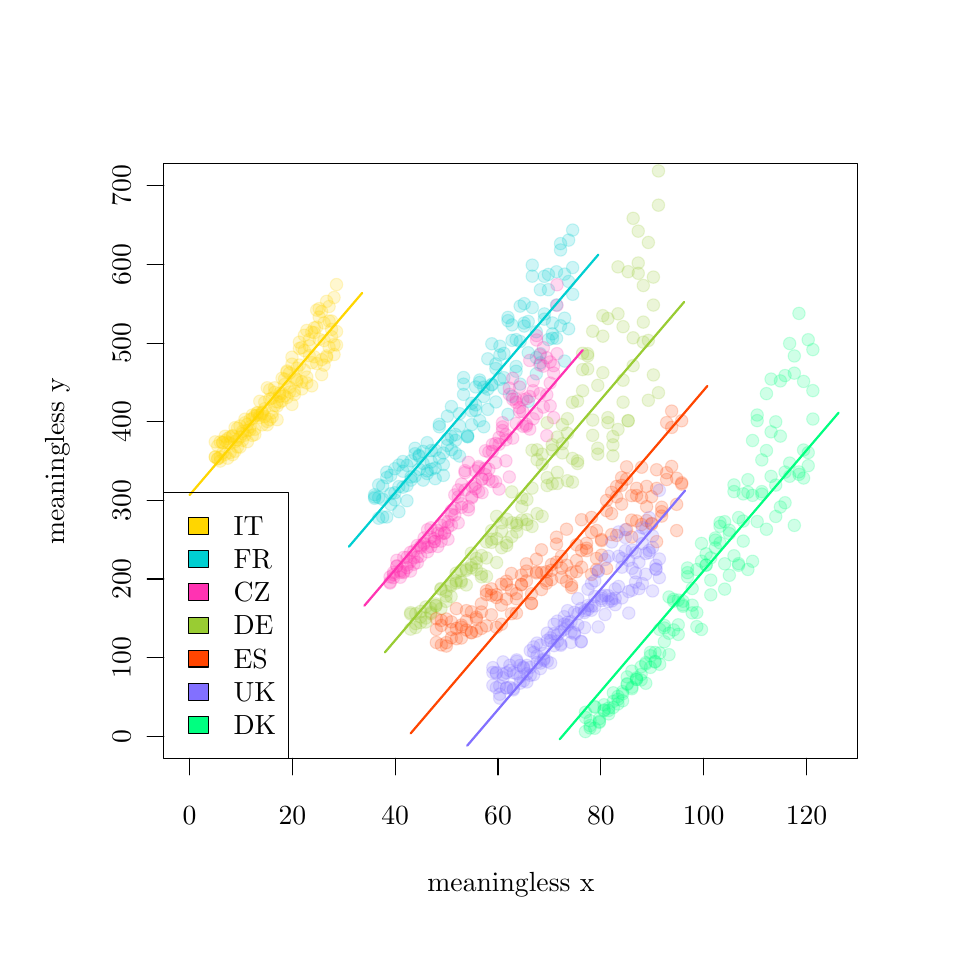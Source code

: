 % Created by tikzDevice version 0.6.1 on 2011-11-18 19:00:27
% !TEX encoding = UTF-8 Unicode
\begin{tikzpicture}[x=1pt,y=1pt]
\definecolor[named]{drawColor}{rgb}{0.00,0.00,0.00}
\definecolor[named]{fillColor}{rgb}{1.00,1.00,1.00}
\fill[color=fillColor,] (0,0) rectangle (325.21,325.21);
\begin{scope}
\path[clip] (  0.00,  0.00) rectangle (325.21,325.21);
\definecolor[named]{drawColor}{rgb}{0.13,0.00,0.33}
\definecolor[named]{drawColor}{rgb}{0.00,0.00,0.00}

\draw[color=drawColor,line cap=round,line join=round,fill opacity=0.00,] ( 58.49, 61.20) -- (281.44, 61.20);

\draw[color=drawColor,line cap=round,line join=round,fill opacity=0.00,] ( 58.49, 61.20) -- ( 58.49, 55.20);

\draw[color=drawColor,line cap=round,line join=round,fill opacity=0.00,] ( 95.65, 61.20) -- ( 95.65, 55.20);

\draw[color=drawColor,line cap=round,line join=round,fill opacity=0.00,] (132.80, 61.20) -- (132.80, 55.20);

\draw[color=drawColor,line cap=round,line join=round,fill opacity=0.00,] (169.96, 61.20) -- (169.96, 55.20);

\draw[color=drawColor,line cap=round,line join=round,fill opacity=0.00,] (207.12, 61.20) -- (207.12, 55.20);

\draw[color=drawColor,line cap=round,line join=round,fill opacity=0.00,] (244.28, 61.20) -- (244.28, 55.20);

\draw[color=drawColor,line cap=round,line join=round,fill opacity=0.00,] (281.44, 61.20) -- (281.44, 55.20);

\node[color=drawColor,anchor=base,inner sep=0pt, outer sep=0pt, scale=  1.00] at ( 58.49, 37.20) {0%
};

\node[color=drawColor,anchor=base,inner sep=0pt, outer sep=0pt, scale=  1.00] at ( 95.65, 37.20) {20%
};

\node[color=drawColor,anchor=base,inner sep=0pt, outer sep=0pt, scale=  1.00] at (132.80, 37.20) {40%
};

\node[color=drawColor,anchor=base,inner sep=0pt, outer sep=0pt, scale=  1.00] at (169.96, 37.20) {60%
};

\node[color=drawColor,anchor=base,inner sep=0pt, outer sep=0pt, scale=  1.00] at (207.12, 37.20) {80%
};

\node[color=drawColor,anchor=base,inner sep=0pt, outer sep=0pt, scale=  1.00] at (244.28, 37.20) {100%
};

\node[color=drawColor,anchor=base,inner sep=0pt, outer sep=0pt, scale=  1.00] at (281.44, 37.20) {120%
};

\draw[color=drawColor,line cap=round,line join=round,fill opacity=0.00,] ( 49.20, 69.16) -- ( 49.20,268.06);

\draw[color=drawColor,line cap=round,line join=round,fill opacity=0.00,] ( 49.20, 69.16) -- ( 43.20, 69.16);

\draw[color=drawColor,line cap=round,line join=round,fill opacity=0.00,] ( 49.20, 97.57) -- ( 43.20, 97.57);

\draw[color=drawColor,line cap=round,line join=round,fill opacity=0.00,] ( 49.20,125.99) -- ( 43.20,125.99);

\draw[color=drawColor,line cap=round,line join=round,fill opacity=0.00,] ( 49.20,154.40) -- ( 43.20,154.40);

\draw[color=drawColor,line cap=round,line join=round,fill opacity=0.00,] ( 49.20,182.81) -- ( 43.20,182.81);

\draw[color=drawColor,line cap=round,line join=round,fill opacity=0.00,] ( 49.20,211.23) -- ( 43.20,211.23);

\draw[color=drawColor,line cap=round,line join=round,fill opacity=0.00,] ( 49.20,239.64) -- ( 43.20,239.64);

\draw[color=drawColor,line cap=round,line join=round,fill opacity=0.00,] ( 49.20,268.06) -- ( 43.20,268.06);

\node[rotate= 90.00,color=drawColor,anchor=base,inner sep=0pt, outer sep=0pt, scale=  1.00] at ( 37.20, 69.16) {0%
};

\node[rotate= 90.00,color=drawColor,anchor=base,inner sep=0pt, outer sep=0pt, scale=  1.00] at ( 37.20, 97.57) {100%
};

\node[rotate= 90.00,color=drawColor,anchor=base,inner sep=0pt, outer sep=0pt, scale=  1.00] at ( 37.20,125.99) {200%
};

\node[rotate= 90.00,color=drawColor,anchor=base,inner sep=0pt, outer sep=0pt, scale=  1.00] at ( 37.20,154.40) {300%
};

\node[rotate= 90.00,color=drawColor,anchor=base,inner sep=0pt, outer sep=0pt, scale=  1.00] at ( 37.20,182.81) {400%
};

\node[rotate= 90.00,color=drawColor,anchor=base,inner sep=0pt, outer sep=0pt, scale=  1.00] at ( 37.20,211.23) {500%
};

\node[rotate= 90.00,color=drawColor,anchor=base,inner sep=0pt, outer sep=0pt, scale=  1.00] at ( 37.20,239.64) {600%
};

\node[rotate= 90.00,color=drawColor,anchor=base,inner sep=0pt, outer sep=0pt, scale=  1.00] at ( 37.20,268.06) {700%
};

\draw[color=drawColor,line cap=round,line join=round,fill opacity=0.00,] ( 49.20, 61.20) --
	(300.01, 61.20) --
	(300.01,276.01) --
	( 49.20,276.01) --
	( 49.20, 61.20);
\end{scope}
\begin{scope}
\path[clip] (  0.00,  0.00) rectangle (325.21,325.21);
\definecolor[named]{drawColor}{rgb}{0.13,0.00,0.33}
\definecolor[named]{drawColor}{rgb}{0.00,0.00,0.00}

\node[color=drawColor,anchor=base,inner sep=0pt, outer sep=0pt, scale=  1.00] at (174.61, 13.20) {meaningless x%
};

\node[rotate= 90.00,color=drawColor,anchor=base,inner sep=0pt, outer sep=0pt, scale=  1.00] at ( 13.20,168.61) {meaningless y%
};
\end{scope}
\begin{scope}
\path[clip] ( 49.20, 61.20) rectangle (300.01,276.01);
\definecolor[named]{drawColor}{rgb}{0.13,0.00,0.33}
\definecolor[named]{drawColor}{rgb}{1.00,0.84,0.00}
\definecolor[named]{fillColor}{rgb}{1.00,0.84,0.00}

\draw[color=drawColor,line cap=round,line join=round,fill=fillColor,fill opacity=0.19,draw opacity=0.19,] ( 67.78,170.07) circle (  2.25);

\draw[color=drawColor,line cap=round,line join=round,fill=fillColor,fill opacity=0.19,draw opacity=0.19,] ( 68.67,169.52) circle (  2.25);

\draw[color=drawColor,line cap=round,line join=round,fill=fillColor,fill opacity=0.19,draw opacity=0.19,] ( 69.57,170.04) circle (  2.25);

\draw[color=drawColor,line cap=round,line join=round,fill=fillColor,fill opacity=0.19,draw opacity=0.19,] ( 70.46,171.54) circle (  2.25);

\draw[color=drawColor,line cap=round,line join=round,fill=fillColor,fill opacity=0.19,draw opacity=0.19,] ( 71.36,175.95) circle (  2.25);

\draw[color=drawColor,line cap=round,line join=round,fill=fillColor,fill opacity=0.19,draw opacity=0.19,] ( 72.25,176.72) circle (  2.25);

\draw[color=drawColor,line cap=round,line join=round,fill=fillColor,fill opacity=0.19,draw opacity=0.19,] ( 73.14,171.70) circle (  2.25);

\draw[color=drawColor,line cap=round,line join=round,fill=fillColor,fill opacity=0.19,draw opacity=0.19,] ( 74.04,177.81) circle (  2.25);

\draw[color=drawColor,line cap=round,line join=round,fill=fillColor,fill opacity=0.19,draw opacity=0.19,] ( 74.93,180.69) circle (  2.25);

\draw[color=drawColor,line cap=round,line join=round,fill=fillColor,fill opacity=0.19,draw opacity=0.19,] ( 75.83,176.29) circle (  2.25);

\draw[color=drawColor,line cap=round,line join=round,fill=fillColor,fill opacity=0.19,draw opacity=0.19,] ( 76.72,181.26) circle (  2.25);

\draw[color=drawColor,line cap=round,line join=round,fill=fillColor,fill opacity=0.19,draw opacity=0.19,] ( 77.62,178.55) circle (  2.25);

\draw[color=drawColor,line cap=round,line join=round,fill=fillColor,fill opacity=0.19,draw opacity=0.19,] ( 78.51,182.45) circle (  2.25);

\draw[color=drawColor,line cap=round,line join=round,fill=fillColor,fill opacity=0.19,draw opacity=0.19,] ( 79.40,181.91) circle (  2.25);

\draw[color=drawColor,line cap=round,line join=round,fill=fillColor,fill opacity=0.19,draw opacity=0.19,] ( 80.30,179.85) circle (  2.25);

\draw[color=drawColor,line cap=round,line join=round,fill=fillColor,fill opacity=0.19,draw opacity=0.19,] ( 81.19,185.24) circle (  2.25);

\draw[color=drawColor,line cap=round,line join=round,fill=fillColor,fill opacity=0.19,draw opacity=0.19,] ( 82.09,184.92) circle (  2.25);

\draw[color=drawColor,line cap=round,line join=round,fill=fillColor,fill opacity=0.19,draw opacity=0.19,] ( 82.98,185.23) circle (  2.25);

\draw[color=drawColor,line cap=round,line join=round,fill=fillColor,fill opacity=0.19,draw opacity=0.19,] ( 83.87,185.23) circle (  2.25);

\draw[color=drawColor,line cap=round,line join=round,fill=fillColor,fill opacity=0.19,draw opacity=0.19,] ( 84.77,186.27) circle (  2.25);

\draw[color=drawColor,line cap=round,line join=round,fill=fillColor,fill opacity=0.19,draw opacity=0.19,] ( 85.66,189.92) circle (  2.25);

\draw[color=drawColor,line cap=round,line join=round,fill=fillColor,fill opacity=0.19,draw opacity=0.19,] ( 86.56,195.08) circle (  2.25);

\draw[color=drawColor,line cap=round,line join=round,fill=fillColor,fill opacity=0.19,draw opacity=0.19,] ( 87.45,183.59) circle (  2.25);

\draw[color=drawColor,line cap=round,line join=round,fill=fillColor,fill opacity=0.19,draw opacity=0.19,] ( 88.35,191.36) circle (  2.25);

\draw[color=drawColor,line cap=round,line join=round,fill=fillColor,fill opacity=0.19,draw opacity=0.19,] ( 89.24,195.07) circle (  2.25);

\draw[color=drawColor,line cap=round,line join=round,fill=fillColor,fill opacity=0.19,draw opacity=0.19,] ( 90.13,188.45) circle (  2.25);

\draw[color=drawColor,line cap=round,line join=round,fill=fillColor,fill opacity=0.19,draw opacity=0.19,] ( 91.03,193.10) circle (  2.25);

\draw[color=drawColor,line cap=round,line join=round,fill=fillColor,fill opacity=0.19,draw opacity=0.19,] ( 91.92,198.51) circle (  2.25);

\draw[color=drawColor,line cap=round,line join=round,fill=fillColor,fill opacity=0.19,draw opacity=0.19,] ( 92.82,196.27) circle (  2.25);

\draw[color=drawColor,line cap=round,line join=round,fill=fillColor,fill opacity=0.19,draw opacity=0.19,] ( 93.71,191.59) circle (  2.25);

\draw[color=drawColor,line cap=round,line join=round,fill=fillColor,fill opacity=0.19,draw opacity=0.19,] ( 94.61,193.56) circle (  2.25);

\draw[color=drawColor,line cap=round,line join=round,fill=fillColor,fill opacity=0.19,draw opacity=0.19,] ( 95.50,206.14) circle (  2.25);

\draw[color=drawColor,line cap=round,line join=round,fill=fillColor,fill opacity=0.19,draw opacity=0.19,] ( 96.39,192.68) circle (  2.25);

\draw[color=drawColor,line cap=round,line join=round,fill=fillColor,fill opacity=0.19,draw opacity=0.19,] ( 97.29,197.94) circle (  2.25);

\draw[color=drawColor,line cap=round,line join=round,fill=fillColor,fill opacity=0.19,draw opacity=0.19,] ( 98.18,209.29) circle (  2.25);

\draw[color=drawColor,line cap=round,line join=round,fill=fillColor,fill opacity=0.19,draw opacity=0.19,] ( 99.08,194.66) circle (  2.25);

\draw[color=drawColor,line cap=round,line join=round,fill=fillColor,fill opacity=0.19,draw opacity=0.19,] ( 99.97,208.52) circle (  2.25);

\draw[color=drawColor,line cap=round,line join=round,fill=fillColor,fill opacity=0.19,draw opacity=0.19,] (100.86,198.95) circle (  2.25);

\draw[color=drawColor,line cap=round,line join=round,fill=fillColor,fill opacity=0.19,draw opacity=0.19,] (101.76,206.67) circle (  2.25);

\draw[color=drawColor,line cap=round,line join=round,fill=fillColor,fill opacity=0.19,draw opacity=0.19,] (102.65,195.77) circle (  2.25);

\draw[color=drawColor,line cap=round,line join=round,fill=fillColor,fill opacity=0.19,draw opacity=0.19,] (103.55,216.74) circle (  2.25);

\draw[color=drawColor,line cap=round,line join=round,fill=fillColor,fill opacity=0.19,draw opacity=0.19,] (104.44,223.15) circle (  2.25);

\draw[color=drawColor,line cap=round,line join=round,fill=fillColor,fill opacity=0.19,draw opacity=0.19,] (105.34,220.64) circle (  2.25);

\draw[color=drawColor,line cap=round,line join=round,fill=fillColor,fill opacity=0.19,draw opacity=0.19,] (106.23,205.27) circle (  2.25);

\draw[color=drawColor,line cap=round,line join=round,fill=fillColor,fill opacity=0.19,draw opacity=0.19,] (107.12,218.51) circle (  2.25);

\draw[color=drawColor,line cap=round,line join=round,fill=fillColor,fill opacity=0.19,draw opacity=0.19,] (108.02,206.09) circle (  2.25);

\draw[color=drawColor,line cap=round,line join=round,fill=fillColor,fill opacity=0.19,draw opacity=0.19,] (108.91,219.19) circle (  2.25);

\draw[color=drawColor,line cap=round,line join=round,fill=fillColor,fill opacity=0.19,draw opacity=0.19,] (109.81,213.53) circle (  2.25);

\draw[color=drawColor,line cap=round,line join=round,fill=fillColor,fill opacity=0.19,draw opacity=0.19,] (110.70,207.11) circle (  2.25);

\draw[color=drawColor,line cap=round,line join=round,fill=fillColor,fill opacity=0.19,draw opacity=0.19,] (111.60,210.53) circle (  2.25);

\draw[color=drawColor,line cap=round,line join=round,fill=fillColor,fill opacity=0.19,draw opacity=0.19,] ( 67.78,175.54) circle (  2.25);

\draw[color=drawColor,line cap=round,line join=round,fill=fillColor,fill opacity=0.19,draw opacity=0.19,] ( 68.67,174.10) circle (  2.25);

\draw[color=drawColor,line cap=round,line join=round,fill=fillColor,fill opacity=0.19,draw opacity=0.19,] ( 69.57,168.60) circle (  2.25);

\draw[color=drawColor,line cap=round,line join=round,fill=fillColor,fill opacity=0.19,draw opacity=0.19,] ( 70.46,175.23) circle (  2.25);

\draw[color=drawColor,line cap=round,line join=round,fill=fillColor,fill opacity=0.19,draw opacity=0.19,] ( 71.36,177.57) circle (  2.25);

\draw[color=drawColor,line cap=round,line join=round,fill=fillColor,fill opacity=0.19,draw opacity=0.19,] ( 72.25,175.36) circle (  2.25);

\draw[color=drawColor,line cap=round,line join=round,fill=fillColor,fill opacity=0.19,draw opacity=0.19,] ( 73.14,175.00) circle (  2.25);

\draw[color=drawColor,line cap=round,line join=round,fill=fillColor,fill opacity=0.19,draw opacity=0.19,] ( 74.04,177.58) circle (  2.25);

\draw[color=drawColor,line cap=round,line join=round,fill=fillColor,fill opacity=0.19,draw opacity=0.19,] ( 74.93,172.14) circle (  2.25);

\draw[color=drawColor,line cap=round,line join=round,fill=fillColor,fill opacity=0.19,draw opacity=0.19,] ( 75.83,173.71) circle (  2.25);

\draw[color=drawColor,line cap=round,line join=round,fill=fillColor,fill opacity=0.19,draw opacity=0.19,] ( 76.72,173.63) circle (  2.25);

\draw[color=drawColor,line cap=round,line join=round,fill=fillColor,fill opacity=0.19,draw opacity=0.19,] ( 77.62,179.32) circle (  2.25);

\draw[color=drawColor,line cap=round,line join=round,fill=fillColor,fill opacity=0.19,draw opacity=0.19,] ( 78.51,177.97) circle (  2.25);

\draw[color=drawColor,line cap=round,line join=round,fill=fillColor,fill opacity=0.19,draw opacity=0.19,] ( 79.40,175.60) circle (  2.25);

\draw[color=drawColor,line cap=round,line join=round,fill=fillColor,fill opacity=0.19,draw opacity=0.19,] ( 80.30,183.55) circle (  2.25);

\draw[color=drawColor,line cap=round,line join=round,fill=fillColor,fill opacity=0.19,draw opacity=0.19,] ( 81.19,177.85) circle (  2.25);

\draw[color=drawColor,line cap=round,line join=round,fill=fillColor,fill opacity=0.19,draw opacity=0.19,] ( 82.09,180.07) circle (  2.25);

\draw[color=drawColor,line cap=round,line join=round,fill=fillColor,fill opacity=0.19,draw opacity=0.19,] ( 82.98,186.14) circle (  2.25);

\draw[color=drawColor,line cap=round,line join=round,fill=fillColor,fill opacity=0.19,draw opacity=0.19,] ( 83.87,190.21) circle (  2.25);

\draw[color=drawColor,line cap=round,line join=round,fill=fillColor,fill opacity=0.19,draw opacity=0.19,] ( 84.77,185.80) circle (  2.25);

\draw[color=drawColor,line cap=round,line join=round,fill=fillColor,fill opacity=0.19,draw opacity=0.19,] ( 85.66,184.69) circle (  2.25);

\draw[color=drawColor,line cap=round,line join=round,fill=fillColor,fill opacity=0.19,draw opacity=0.19,] ( 86.56,181.69) circle (  2.25);

\draw[color=drawColor,line cap=round,line join=round,fill=fillColor,fill opacity=0.19,draw opacity=0.19,] ( 87.45,194.35) circle (  2.25);

\draw[color=drawColor,line cap=round,line join=round,fill=fillColor,fill opacity=0.19,draw opacity=0.19,] ( 88.35,184.59) circle (  2.25);

\draw[color=drawColor,line cap=round,line join=round,fill=fillColor,fill opacity=0.19,draw opacity=0.19,] ( 89.24,188.65) circle (  2.25);

\draw[color=drawColor,line cap=round,line join=round,fill=fillColor,fill opacity=0.19,draw opacity=0.19,] ( 90.13,183.54) circle (  2.25);

\draw[color=drawColor,line cap=round,line join=round,fill=fillColor,fill opacity=0.19,draw opacity=0.19,] ( 91.03,189.81) circle (  2.25);

\draw[color=drawColor,line cap=round,line join=round,fill=fillColor,fill opacity=0.19,draw opacity=0.19,] ( 91.92,193.02) circle (  2.25);

\draw[color=drawColor,line cap=round,line join=round,fill=fillColor,fill opacity=0.19,draw opacity=0.19,] ( 92.82,198.23) circle (  2.25);

\draw[color=drawColor,line cap=round,line join=round,fill=fillColor,fill opacity=0.19,draw opacity=0.19,] ( 93.71,201.16) circle (  2.25);

\draw[color=drawColor,line cap=round,line join=round,fill=fillColor,fill opacity=0.19,draw opacity=0.19,] ( 94.61,200.42) circle (  2.25);

\draw[color=drawColor,line cap=round,line join=round,fill=fillColor,fill opacity=0.19,draw opacity=0.19,] ( 95.50,189.06) circle (  2.25);

\draw[color=drawColor,line cap=round,line join=round,fill=fillColor,fill opacity=0.19,draw opacity=0.19,] ( 96.39,193.97) circle (  2.25);

\draw[color=drawColor,line cap=round,line join=round,fill=fillColor,fill opacity=0.19,draw opacity=0.19,] ( 97.29,197.34) circle (  2.25);

\draw[color=drawColor,line cap=round,line join=round,fill=fillColor,fill opacity=0.19,draw opacity=0.19,] ( 98.18,211.56) circle (  2.25);

\draw[color=drawColor,line cap=round,line join=round,fill=fillColor,fill opacity=0.19,draw opacity=0.19,] ( 99.08,197.24) circle (  2.25);

\draw[color=drawColor,line cap=round,line join=round,fill=fillColor,fill opacity=0.19,draw opacity=0.19,] ( 99.97,214.05) circle (  2.25);

\draw[color=drawColor,line cap=round,line join=round,fill=fillColor,fill opacity=0.19,draw opacity=0.19,] (100.86,215.81) circle (  2.25);

\draw[color=drawColor,line cap=round,line join=round,fill=fillColor,fill opacity=0.19,draw opacity=0.19,] (101.76,212.45) circle (  2.25);

\draw[color=drawColor,line cap=round,line join=round,fill=fillColor,fill opacity=0.19,draw opacity=0.19,] (102.65,215.21) circle (  2.25);

\draw[color=drawColor,line cap=round,line join=round,fill=fillColor,fill opacity=0.19,draw opacity=0.19,] (103.55,206.27) circle (  2.25);

\draw[color=drawColor,line cap=round,line join=round,fill=fillColor,fill opacity=0.19,draw opacity=0.19,] (104.44,203.85) circle (  2.25);

\draw[color=drawColor,line cap=round,line join=round,fill=fillColor,fill opacity=0.19,draw opacity=0.19,] (105.34,212.64) circle (  2.25);

\draw[color=drawColor,line cap=round,line join=round,fill=fillColor,fill opacity=0.19,draw opacity=0.19,] (106.23,199.82) circle (  2.25);

\draw[color=drawColor,line cap=round,line join=round,fill=fillColor,fill opacity=0.19,draw opacity=0.19,] (107.12,212.15) circle (  2.25);

\draw[color=drawColor,line cap=round,line join=round,fill=fillColor,fill opacity=0.19,draw opacity=0.19,] (108.02,226.32) circle (  2.25);

\draw[color=drawColor,line cap=round,line join=round,fill=fillColor,fill opacity=0.19,draw opacity=0.19,] (108.91,224.45) circle (  2.25);

\draw[color=drawColor,line cap=round,line join=round,fill=fillColor,fill opacity=0.19,draw opacity=0.19,] (109.81,216.16) circle (  2.25);

\draw[color=drawColor,line cap=round,line join=round,fill=fillColor,fill opacity=0.19,draw opacity=0.19,] (110.70,227.70) circle (  2.25);

\draw[color=drawColor,line cap=round,line join=round,fill=fillColor,fill opacity=0.19,draw opacity=0.19,] (111.60,215.41) circle (  2.25);

\draw[color=drawColor,line cap=round,line join=round,fill=fillColor,fill opacity=0.19,draw opacity=0.19,] ( 67.78,170.07) circle (  2.25);

\draw[color=drawColor,line cap=round,line join=round,fill=fillColor,fill opacity=0.19,draw opacity=0.19,] ( 68.67,169.40) circle (  2.25);

\draw[color=drawColor,line cap=round,line join=round,fill=fillColor,fill opacity=0.19,draw opacity=0.19,] ( 69.57,175.55) circle (  2.25);

\draw[color=drawColor,line cap=round,line join=round,fill=fillColor,fill opacity=0.19,draw opacity=0.19,] ( 70.46,175.35) circle (  2.25);

\draw[color=drawColor,line cap=round,line join=round,fill=fillColor,fill opacity=0.19,draw opacity=0.19,] ( 71.36,171.02) circle (  2.25);

\draw[color=drawColor,line cap=round,line join=round,fill=fillColor,fill opacity=0.19,draw opacity=0.19,] ( 72.25,169.64) circle (  2.25);

\draw[color=drawColor,line cap=round,line join=round,fill=fillColor,fill opacity=0.19,draw opacity=0.19,] ( 73.14,177.35) circle (  2.25);

\draw[color=drawColor,line cap=round,line join=round,fill=fillColor,fill opacity=0.19,draw opacity=0.19,] ( 74.04,170.91) circle (  2.25);

\draw[color=drawColor,line cap=round,line join=round,fill=fillColor,fill opacity=0.19,draw opacity=0.19,] ( 74.93,175.63) circle (  2.25);

\draw[color=drawColor,line cap=round,line join=round,fill=fillColor,fill opacity=0.19,draw opacity=0.19,] ( 75.83,180.48) circle (  2.25);

\draw[color=drawColor,line cap=round,line join=round,fill=fillColor,fill opacity=0.19,draw opacity=0.19,] ( 76.72,177.29) circle (  2.25);

\draw[color=drawColor,line cap=round,line join=round,fill=fillColor,fill opacity=0.19,draw opacity=0.19,] ( 77.62,176.08) circle (  2.25);

\draw[color=drawColor,line cap=round,line join=round,fill=fillColor,fill opacity=0.19,draw opacity=0.19,] ( 78.51,183.73) circle (  2.25);

\draw[color=drawColor,line cap=round,line join=round,fill=fillColor,fill opacity=0.19,draw opacity=0.19,] ( 79.40,179.65) circle (  2.25);

\draw[color=drawColor,line cap=round,line join=round,fill=fillColor,fill opacity=0.19,draw opacity=0.19,] ( 80.30,180.93) circle (  2.25);

\draw[color=drawColor,line cap=round,line join=round,fill=fillColor,fill opacity=0.19,draw opacity=0.19,] ( 81.19,183.94) circle (  2.25);

\draw[color=drawColor,line cap=round,line join=round,fill=fillColor,fill opacity=0.19,draw opacity=0.19,] ( 82.09,178.21) circle (  2.25);

\draw[color=drawColor,line cap=round,line join=round,fill=fillColor,fill opacity=0.19,draw opacity=0.19,] ( 82.98,185.91) circle (  2.25);

\draw[color=drawColor,line cap=round,line join=round,fill=fillColor,fill opacity=0.19,draw opacity=0.19,] ( 83.87,184.35) circle (  2.25);

\draw[color=drawColor,line cap=round,line join=round,fill=fillColor,fill opacity=0.19,draw opacity=0.19,] ( 84.77,181.69) circle (  2.25);

\draw[color=drawColor,line cap=round,line join=round,fill=fillColor,fill opacity=0.19,draw opacity=0.19,] ( 85.66,187.52) circle (  2.25);

\draw[color=drawColor,line cap=round,line join=round,fill=fillColor,fill opacity=0.19,draw opacity=0.19,] ( 86.56,182.93) circle (  2.25);

\draw[color=drawColor,line cap=round,line join=round,fill=fillColor,fill opacity=0.19,draw opacity=0.19,] ( 87.45,190.97) circle (  2.25);

\draw[color=drawColor,line cap=round,line join=round,fill=fillColor,fill opacity=0.19,draw opacity=0.19,] ( 88.35,186.04) circle (  2.25);

\draw[color=drawColor,line cap=round,line join=round,fill=fillColor,fill opacity=0.19,draw opacity=0.19,] ( 89.24,193.40) circle (  2.25);

\draw[color=drawColor,line cap=round,line join=round,fill=fillColor,fill opacity=0.19,draw opacity=0.19,] ( 90.13,190.07) circle (  2.25);

\draw[color=drawColor,line cap=round,line join=round,fill=fillColor,fill opacity=0.19,draw opacity=0.19,] ( 91.03,192.01) circle (  2.25);

\draw[color=drawColor,line cap=round,line join=round,fill=fillColor,fill opacity=0.19,draw opacity=0.19,] ( 91.92,190.34) circle (  2.25);

\draw[color=drawColor,line cap=round,line join=round,fill=fillColor,fill opacity=0.19,draw opacity=0.19,] ( 92.82,192.18) circle (  2.25);

\draw[color=drawColor,line cap=round,line join=round,fill=fillColor,fill opacity=0.19,draw opacity=0.19,] ( 93.71,200.78) circle (  2.25);

\draw[color=drawColor,line cap=round,line join=round,fill=fillColor,fill opacity=0.19,draw opacity=0.19,] ( 94.61,195.23) circle (  2.25);

\draw[color=drawColor,line cap=round,line join=round,fill=fillColor,fill opacity=0.19,draw opacity=0.19,] ( 95.50,203.62) circle (  2.25);

\draw[color=drawColor,line cap=round,line join=round,fill=fillColor,fill opacity=0.19,draw opacity=0.19,] ( 96.39,198.81) circle (  2.25);

\draw[color=drawColor,line cap=round,line join=round,fill=fillColor,fill opacity=0.19,draw opacity=0.19,] ( 97.29,202.13) circle (  2.25);

\draw[color=drawColor,line cap=round,line join=round,fill=fillColor,fill opacity=0.19,draw opacity=0.19,] ( 98.18,203.30) circle (  2.25);

\draw[color=drawColor,line cap=round,line join=round,fill=fillColor,fill opacity=0.19,draw opacity=0.19,] ( 99.08,209.61) circle (  2.25);

\draw[color=drawColor,line cap=round,line join=round,fill=fillColor,fill opacity=0.19,draw opacity=0.19,] ( 99.97,201.46) circle (  2.25);

\draw[color=drawColor,line cap=round,line join=round,fill=fillColor,fill opacity=0.19,draw opacity=0.19,] (100.86,196.83) circle (  2.25);

\draw[color=drawColor,line cap=round,line join=round,fill=fillColor,fill opacity=0.19,draw opacity=0.19,] (101.76,210.24) circle (  2.25);

\draw[color=drawColor,line cap=round,line join=round,fill=fillColor,fill opacity=0.19,draw opacity=0.19,] (102.65,204.15) circle (  2.25);

\draw[color=drawColor,line cap=round,line join=round,fill=fillColor,fill opacity=0.19,draw opacity=0.19,] (103.55,215.00) circle (  2.25);

\draw[color=drawColor,line cap=round,line join=round,fill=fillColor,fill opacity=0.19,draw opacity=0.19,] (104.44,217.01) circle (  2.25);

\draw[color=drawColor,line cap=round,line join=round,fill=fillColor,fill opacity=0.19,draw opacity=0.19,] (105.34,223.69) circle (  2.25);

\draw[color=drawColor,line cap=round,line join=round,fill=fillColor,fill opacity=0.19,draw opacity=0.19,] (106.23,222.64) circle (  2.25);

\draw[color=drawColor,line cap=round,line join=round,fill=fillColor,fill opacity=0.19,draw opacity=0.19,] (107.12,203.27) circle (  2.25);

\draw[color=drawColor,line cap=round,line join=round,fill=fillColor,fill opacity=0.19,draw opacity=0.19,] (108.02,206.61) circle (  2.25);

\draw[color=drawColor,line cap=round,line join=round,fill=fillColor,fill opacity=0.19,draw opacity=0.19,] (108.91,209.73) circle (  2.25);

\draw[color=drawColor,line cap=round,line join=round,fill=fillColor,fill opacity=0.19,draw opacity=0.19,] (109.81,219.21) circle (  2.25);

\draw[color=drawColor,line cap=round,line join=round,fill=fillColor,fill opacity=0.19,draw opacity=0.19,] (110.70,210.70) circle (  2.25);

\draw[color=drawColor,line cap=round,line join=round,fill=fillColor,fill opacity=0.19,draw opacity=0.19,] (111.60,232.38) circle (  2.25);
\definecolor[named]{drawColor}{rgb}{0.00,0.81,0.82}
\definecolor[named]{fillColor}{rgb}{0.00,0.81,0.82}

\draw[color=drawColor,line cap=round,line join=round,fill=fillColor,fill opacity=0.19,draw opacity=0.19,] (125.37,155.16) circle (  2.25);

\draw[color=drawColor,line cap=round,line join=round,fill=fillColor,fill opacity=0.19,draw opacity=0.19,] (126.83,159.99) circle (  2.25);

\draw[color=drawColor,line cap=round,line join=round,fill=fillColor,fill opacity=0.19,draw opacity=0.19,] (128.29,159.59) circle (  2.25);

\draw[color=drawColor,line cap=round,line join=round,fill=fillColor,fill opacity=0.19,draw opacity=0.19,] (129.75,148.39) circle (  2.25);

\draw[color=drawColor,line cap=round,line join=round,fill=fillColor,fill opacity=0.19,draw opacity=0.19,] (131.21,163.44) circle (  2.25);

\draw[color=drawColor,line cap=round,line join=round,fill=fillColor,fill opacity=0.19,draw opacity=0.19,] (132.68,154.58) circle (  2.25);

\draw[color=drawColor,line cap=round,line join=round,fill=fillColor,fill opacity=0.19,draw opacity=0.19,] (134.14,150.31) circle (  2.25);

\draw[color=drawColor,line cap=round,line join=round,fill=fillColor,fill opacity=0.19,draw opacity=0.19,] (135.60,164.93) circle (  2.25);

\draw[color=drawColor,line cap=round,line join=round,fill=fillColor,fill opacity=0.19,draw opacity=0.19,] (137.06,154.27) circle (  2.25);

\draw[color=drawColor,line cap=round,line join=round,fill=fillColor,fill opacity=0.19,draw opacity=0.19,] (138.52,162.86) circle (  2.25);

\draw[color=drawColor,line cap=round,line join=round,fill=fillColor,fill opacity=0.19,draw opacity=0.19,] (139.98,171.25) circle (  2.25);

\draw[color=drawColor,line cap=round,line join=round,fill=fillColor,fill opacity=0.19,draw opacity=0.19,] (141.44,170.30) circle (  2.25);

\draw[color=drawColor,line cap=round,line join=round,fill=fillColor,fill opacity=0.19,draw opacity=0.19,] (142.90,167.74) circle (  2.25);

\draw[color=drawColor,line cap=round,line join=round,fill=fillColor,fill opacity=0.19,draw opacity=0.19,] (144.36,175.26) circle (  2.25);

\draw[color=drawColor,line cap=round,line join=round,fill=fillColor,fill opacity=0.19,draw opacity=0.19,] (145.82,165.65) circle (  2.25);

\draw[color=drawColor,line cap=round,line join=round,fill=fillColor,fill opacity=0.19,draw opacity=0.19,] (147.28,162.24) circle (  2.25);

\draw[color=drawColor,line cap=round,line join=round,fill=fillColor,fill opacity=0.19,draw opacity=0.19,] (148.74,180.98) circle (  2.25);

\draw[color=drawColor,line cap=round,line join=round,fill=fillColor,fill opacity=0.19,draw opacity=0.19,] (150.20,163.42) circle (  2.25);

\draw[color=drawColor,line cap=round,line join=round,fill=fillColor,fill opacity=0.19,draw opacity=0.19,] (151.66,176.50) circle (  2.25);

\draw[color=drawColor,line cap=round,line join=round,fill=fillColor,fill opacity=0.19,draw opacity=0.19,] (153.12,177.49) circle (  2.25);

\draw[color=drawColor,line cap=round,line join=round,fill=fillColor,fill opacity=0.19,draw opacity=0.19,] (154.58,176.08) circle (  2.25);

\draw[color=drawColor,line cap=round,line join=round,fill=fillColor,fill opacity=0.19,draw opacity=0.19,] (156.04,185.71) circle (  2.25);

\draw[color=drawColor,line cap=round,line join=round,fill=fillColor,fill opacity=0.19,draw opacity=0.19,] (157.50,196.39) circle (  2.25);

\draw[color=drawColor,line cap=round,line join=round,fill=fillColor,fill opacity=0.19,draw opacity=0.19,] (158.96,177.37) circle (  2.25);

\draw[color=drawColor,line cap=round,line join=round,fill=fillColor,fill opacity=0.19,draw opacity=0.19,] (160.42,181.74) circle (  2.25);

\draw[color=drawColor,line cap=round,line join=round,fill=fillColor,fill opacity=0.19,draw opacity=0.19,] (161.88,186.95) circle (  2.25);

\draw[color=drawColor,line cap=round,line join=round,fill=fillColor,fill opacity=0.19,draw opacity=0.19,] (163.34,183.23) circle (  2.25);

\draw[color=drawColor,line cap=round,line join=round,fill=fillColor,fill opacity=0.19,draw opacity=0.19,] (164.80,195.31) circle (  2.25);

\draw[color=drawColor,line cap=round,line join=round,fill=fillColor,fill opacity=0.19,draw opacity=0.19,] (166.26,187.28) circle (  2.25);

\draw[color=drawColor,line cap=round,line join=round,fill=fillColor,fill opacity=0.19,draw opacity=0.19,] (167.72,210.98) circle (  2.25);

\draw[color=drawColor,line cap=round,line join=round,fill=fillColor,fill opacity=0.19,draw opacity=0.19,] (169.18,189.96) circle (  2.25);

\draw[color=drawColor,line cap=round,line join=round,fill=fillColor,fill opacity=0.19,draw opacity=0.19,] (170.64,206.93) circle (  2.25);

\draw[color=drawColor,line cap=round,line join=round,fill=fillColor,fill opacity=0.19,draw opacity=0.19,] (172.10,207.52) circle (  2.25);

\draw[color=drawColor,line cap=round,line join=round,fill=fillColor,fill opacity=0.19,draw opacity=0.19,] (173.56,220.51) circle (  2.25);

\draw[color=drawColor,line cap=round,line join=round,fill=fillColor,fill opacity=0.19,draw opacity=0.19,] (175.02,191.97) circle (  2.25);

\draw[color=drawColor,line cap=round,line join=round,fill=fillColor,fill opacity=0.19,draw opacity=0.19,] (176.49,202.78) circle (  2.25);

\draw[color=drawColor,line cap=round,line join=round,fill=fillColor,fill opacity=0.19,draw opacity=0.19,] (177.95,211.80) circle (  2.25);

\draw[color=drawColor,line cap=round,line join=round,fill=fillColor,fill opacity=0.19,draw opacity=0.19,] (179.41,225.48) circle (  2.25);

\draw[color=drawColor,line cap=round,line join=round,fill=fillColor,fill opacity=0.19,draw opacity=0.19,] (180.87,207.75) circle (  2.25);

\draw[color=drawColor,line cap=round,line join=round,fill=fillColor,fill opacity=0.19,draw opacity=0.19,] (182.33,235.42) circle (  2.25);

\draw[color=drawColor,line cap=round,line join=round,fill=fillColor,fill opacity=0.19,draw opacity=0.19,] (183.79,206.00) circle (  2.25);

\draw[color=drawColor,line cap=round,line join=round,fill=fillColor,fill opacity=0.19,draw opacity=0.19,] (185.25,207.39) circle (  2.25);

\draw[color=drawColor,line cap=round,line join=round,fill=fillColor,fill opacity=0.19,draw opacity=0.19,] (186.71,219.88) circle (  2.25);

\draw[color=drawColor,line cap=round,line join=round,fill=fillColor,fill opacity=0.19,draw opacity=0.19,] (188.17,212.49) circle (  2.25);

\draw[color=drawColor,line cap=round,line join=round,fill=fillColor,fill opacity=0.19,draw opacity=0.19,] (189.63,213.00) circle (  2.25);

\draw[color=drawColor,line cap=round,line join=round,fill=fillColor,fill opacity=0.19,draw opacity=0.19,] (191.09,225.01) circle (  2.25);

\draw[color=drawColor,line cap=round,line join=round,fill=fillColor,fill opacity=0.19,draw opacity=0.19,] (192.55,244.88) circle (  2.25);

\draw[color=drawColor,line cap=round,line join=round,fill=fillColor,fill opacity=0.19,draw opacity=0.19,] (194.01,220.23) circle (  2.25);

\draw[color=drawColor,line cap=round,line join=round,fill=fillColor,fill opacity=0.19,draw opacity=0.19,] (195.47,248.45) circle (  2.25);

\draw[color=drawColor,line cap=round,line join=round,fill=fillColor,fill opacity=0.19,draw opacity=0.19,] (196.93,228.87) circle (  2.25);

\draw[color=drawColor,line cap=round,line join=round,fill=fillColor,fill opacity=0.19,draw opacity=0.19,] (125.37,156.42) circle (  2.25);

\draw[color=drawColor,line cap=round,line join=round,fill=fillColor,fill opacity=0.19,draw opacity=0.19,] (126.83,147.95) circle (  2.25);

\draw[color=drawColor,line cap=round,line join=round,fill=fillColor,fill opacity=0.19,draw opacity=0.19,] (128.29,154.79) circle (  2.25);

\draw[color=drawColor,line cap=round,line join=round,fill=fillColor,fill opacity=0.19,draw opacity=0.19,] (129.75,162.62) circle (  2.25);

\draw[color=drawColor,line cap=round,line join=round,fill=fillColor,fill opacity=0.19,draw opacity=0.19,] (131.21,152.97) circle (  2.25);

\draw[color=drawColor,line cap=round,line join=round,fill=fillColor,fill opacity=0.19,draw opacity=0.19,] (132.68,165.83) circle (  2.25);

\draw[color=drawColor,line cap=round,line join=round,fill=fillColor,fill opacity=0.19,draw opacity=0.19,] (134.14,159.38) circle (  2.25);

\draw[color=drawColor,line cap=round,line join=round,fill=fillColor,fill opacity=0.19,draw opacity=0.19,] (135.60,168.44) circle (  2.25);

\draw[color=drawColor,line cap=round,line join=round,fill=fillColor,fill opacity=0.19,draw opacity=0.19,] (137.06,159.79) circle (  2.25);

\draw[color=drawColor,line cap=round,line join=round,fill=fillColor,fill opacity=0.19,draw opacity=0.19,] (138.52,168.67) circle (  2.25);

\draw[color=drawColor,line cap=round,line join=round,fill=fillColor,fill opacity=0.19,draw opacity=0.19,] (139.98,163.14) circle (  2.25);

\draw[color=drawColor,line cap=round,line join=round,fill=fillColor,fill opacity=0.19,draw opacity=0.19,] (141.44,170.67) circle (  2.25);

\draw[color=drawColor,line cap=round,line join=round,fill=fillColor,fill opacity=0.19,draw opacity=0.19,] (142.90,172.07) circle (  2.25);

\draw[color=drawColor,line cap=round,line join=round,fill=fillColor,fill opacity=0.19,draw opacity=0.19,] (144.36,164.09) circle (  2.25);

\draw[color=drawColor,line cap=round,line join=round,fill=fillColor,fill opacity=0.19,draw opacity=0.19,] (145.82,172.40) circle (  2.25);

\draw[color=drawColor,line cap=round,line join=round,fill=fillColor,fill opacity=0.19,draw opacity=0.19,] (147.28,166.10) circle (  2.25);

\draw[color=drawColor,line cap=round,line join=round,fill=fillColor,fill opacity=0.19,draw opacity=0.19,] (148.74,181.90) circle (  2.25);

\draw[color=drawColor,line cap=round,line join=round,fill=fillColor,fill opacity=0.19,draw opacity=0.19,] (150.20,167.38) circle (  2.25);

\draw[color=drawColor,line cap=round,line join=round,fill=fillColor,fill opacity=0.19,draw opacity=0.19,] (151.66,174.23) circle (  2.25);

\draw[color=drawColor,line cap=round,line join=round,fill=fillColor,fill opacity=0.19,draw opacity=0.19,] (153.12,188.30) circle (  2.25);

\draw[color=drawColor,line cap=round,line join=round,fill=fillColor,fill opacity=0.19,draw opacity=0.19,] (154.58,178.19) circle (  2.25);

\draw[color=drawColor,line cap=round,line join=round,fill=fillColor,fill opacity=0.19,draw opacity=0.19,] (156.04,181.30) circle (  2.25);

\draw[color=drawColor,line cap=round,line join=round,fill=fillColor,fill opacity=0.19,draw opacity=0.19,] (157.50,192.69) circle (  2.25);

\draw[color=drawColor,line cap=round,line join=round,fill=fillColor,fill opacity=0.19,draw opacity=0.19,] (158.96,177.85) circle (  2.25);

\draw[color=drawColor,line cap=round,line join=round,fill=fillColor,fill opacity=0.19,draw opacity=0.19,] (160.42,189.46) circle (  2.25);

\draw[color=drawColor,line cap=round,line join=round,fill=fillColor,fill opacity=0.19,draw opacity=0.19,] (161.88,188.89) circle (  2.25);

\draw[color=drawColor,line cap=round,line join=round,fill=fillColor,fill opacity=0.19,draw opacity=0.19,] (163.34,197.02) circle (  2.25);

\draw[color=drawColor,line cap=round,line join=round,fill=fillColor,fill opacity=0.19,draw opacity=0.19,] (164.80,180.98) circle (  2.25);

\draw[color=drawColor,line cap=round,line join=round,fill=fillColor,fill opacity=0.19,draw opacity=0.19,] (166.26,205.56) circle (  2.25);

\draw[color=drawColor,line cap=round,line join=round,fill=fillColor,fill opacity=0.19,draw opacity=0.19,] (167.72,196.10) circle (  2.25);

\draw[color=drawColor,line cap=round,line join=round,fill=fillColor,fill opacity=0.19,draw opacity=0.19,] (169.18,203.69) circle (  2.25);

\draw[color=drawColor,line cap=round,line join=round,fill=fillColor,fill opacity=0.19,draw opacity=0.19,] (170.64,210.10) circle (  2.25);

\draw[color=drawColor,line cap=round,line join=round,fill=fillColor,fill opacity=0.19,draw opacity=0.19,] (172.10,194.83) circle (  2.25);

\draw[color=drawColor,line cap=round,line join=round,fill=fillColor,fill opacity=0.19,draw opacity=0.19,] (173.56,219.33) circle (  2.25);

\draw[color=drawColor,line cap=round,line join=round,fill=fillColor,fill opacity=0.19,draw opacity=0.19,] (175.02,217.80) circle (  2.25);

\draw[color=drawColor,line cap=round,line join=round,fill=fillColor,fill opacity=0.19,draw opacity=0.19,] (176.49,212.48) circle (  2.25);

\draw[color=drawColor,line cap=round,line join=round,fill=fillColor,fill opacity=0.19,draw opacity=0.19,] (177.95,196.42) circle (  2.25);

\draw[color=drawColor,line cap=round,line join=round,fill=fillColor,fill opacity=0.19,draw opacity=0.19,] (179.41,218.47) circle (  2.25);

\draw[color=drawColor,line cap=round,line join=round,fill=fillColor,fill opacity=0.19,draw opacity=0.19,] (180.87,219.04) circle (  2.25);

\draw[color=drawColor,line cap=round,line join=round,fill=fillColor,fill opacity=0.19,draw opacity=0.19,] (182.33,239.41) circle (  2.25);

\draw[color=drawColor,line cap=round,line join=round,fill=fillColor,fill opacity=0.19,draw opacity=0.19,] (183.79,200.13) circle (  2.25);

\draw[color=drawColor,line cap=round,line join=round,fill=fillColor,fill opacity=0.19,draw opacity=0.19,] (185.25,230.51) circle (  2.25);

\draw[color=drawColor,line cap=round,line join=round,fill=fillColor,fill opacity=0.19,draw opacity=0.19,] (186.71,235.36) circle (  2.25);

\draw[color=drawColor,line cap=round,line join=round,fill=fillColor,fill opacity=0.19,draw opacity=0.19,] (188.17,230.52) circle (  2.25);

\draw[color=drawColor,line cap=round,line join=round,fill=fillColor,fill opacity=0.19,draw opacity=0.19,] (189.63,218.51) circle (  2.25);

\draw[color=drawColor,line cap=round,line join=round,fill=fillColor,fill opacity=0.19,draw opacity=0.19,] (191.09,236.99) circle (  2.25);

\draw[color=drawColor,line cap=round,line join=round,fill=fillColor,fill opacity=0.19,draw opacity=0.19,] (192.55,247.18) circle (  2.25);

\draw[color=drawColor,line cap=round,line join=round,fill=fillColor,fill opacity=0.19,draw opacity=0.19,] (194.01,236.16) circle (  2.25);

\draw[color=drawColor,line cap=round,line join=round,fill=fillColor,fill opacity=0.19,draw opacity=0.19,] (195.47,216.39) circle (  2.25);

\draw[color=drawColor,line cap=round,line join=round,fill=fillColor,fill opacity=0.19,draw opacity=0.19,] (196.93,238.53) circle (  2.25);

\draw[color=drawColor,line cap=round,line join=round,fill=fillColor,fill opacity=0.19,draw opacity=0.19,] (125.37,155.66) circle (  2.25);

\draw[color=drawColor,line cap=round,line join=round,fill=fillColor,fill opacity=0.19,draw opacity=0.19,] (126.83,155.45) circle (  2.25);

\draw[color=drawColor,line cap=round,line join=round,fill=fillColor,fill opacity=0.19,draw opacity=0.19,] (128.29,148.41) circle (  2.25);

\draw[color=drawColor,line cap=round,line join=round,fill=fillColor,fill opacity=0.19,draw opacity=0.19,] (129.75,164.62) circle (  2.25);

\draw[color=drawColor,line cap=round,line join=round,fill=fillColor,fill opacity=0.19,draw opacity=0.19,] (131.21,156.82) circle (  2.25);

\draw[color=drawColor,line cap=round,line join=round,fill=fillColor,fill opacity=0.19,draw opacity=0.19,] (132.68,157.14) circle (  2.25);

\draw[color=drawColor,line cap=round,line join=round,fill=fillColor,fill opacity=0.19,draw opacity=0.19,] (134.14,167.17) circle (  2.25);

\draw[color=drawColor,line cap=round,line join=round,fill=fillColor,fill opacity=0.19,draw opacity=0.19,] (135.60,159.18) circle (  2.25);

\draw[color=drawColor,line cap=round,line join=round,fill=fillColor,fill opacity=0.19,draw opacity=0.19,] (137.06,167.04) circle (  2.25);

\draw[color=drawColor,line cap=round,line join=round,fill=fillColor,fill opacity=0.19,draw opacity=0.19,] (138.52,161.72) circle (  2.25);

\draw[color=drawColor,line cap=round,line join=round,fill=fillColor,fill opacity=0.19,draw opacity=0.19,] (139.98,173.23) circle (  2.25);

\draw[color=drawColor,line cap=round,line join=round,fill=fillColor,fill opacity=0.19,draw opacity=0.19,] (141.44,165.64) circle (  2.25);

\draw[color=drawColor,line cap=round,line join=round,fill=fillColor,fill opacity=0.19,draw opacity=0.19,] (142.90,161.71) circle (  2.25);

\draw[color=drawColor,line cap=round,line join=round,fill=fillColor,fill opacity=0.19,draw opacity=0.19,] (144.36,165.06) circle (  2.25);

\draw[color=drawColor,line cap=round,line join=round,fill=fillColor,fill opacity=0.19,draw opacity=0.19,] (145.82,168.31) circle (  2.25);

\draw[color=drawColor,line cap=round,line join=round,fill=fillColor,fill opacity=0.19,draw opacity=0.19,] (147.28,172.50) circle (  2.25);

\draw[color=drawColor,line cap=round,line join=round,fill=fillColor,fill opacity=0.19,draw opacity=0.19,] (148.74,169.68) circle (  2.25);

\draw[color=drawColor,line cap=round,line join=round,fill=fillColor,fill opacity=0.19,draw opacity=0.19,] (150.20,171.52) circle (  2.25);

\draw[color=drawColor,line cap=round,line join=round,fill=fillColor,fill opacity=0.19,draw opacity=0.19,] (151.66,184.84) circle (  2.25);

\draw[color=drawColor,line cap=round,line join=round,fill=fillColor,fill opacity=0.19,draw opacity=0.19,] (153.12,172.76) circle (  2.25);

\draw[color=drawColor,line cap=round,line join=round,fill=fillColor,fill opacity=0.19,draw opacity=0.19,] (154.58,171.46) circle (  2.25);

\draw[color=drawColor,line cap=round,line join=round,fill=fillColor,fill opacity=0.19,draw opacity=0.19,] (156.04,170.41) circle (  2.25);

\draw[color=drawColor,line cap=round,line join=round,fill=fillColor,fill opacity=0.19,draw opacity=0.19,] (157.50,198.79) circle (  2.25);

\draw[color=drawColor,line cap=round,line join=round,fill=fillColor,fill opacity=0.19,draw opacity=0.19,] (158.96,177.45) circle (  2.25);

\draw[color=drawColor,line cap=round,line join=round,fill=fillColor,fill opacity=0.19,draw opacity=0.19,] (160.42,186.70) circle (  2.25);

\draw[color=drawColor,line cap=round,line join=round,fill=fillColor,fill opacity=0.19,draw opacity=0.19,] (161.88,195.38) circle (  2.25);

\draw[color=drawColor,line cap=round,line join=round,fill=fillColor,fill opacity=0.19,draw opacity=0.19,] (163.34,197.89) circle (  2.25);

\draw[color=drawColor,line cap=round,line join=round,fill=fillColor,fill opacity=0.19,draw opacity=0.19,] (164.80,191.93) circle (  2.25);

\draw[color=drawColor,line cap=round,line join=round,fill=fillColor,fill opacity=0.19,draw opacity=0.19,] (166.26,194.59) circle (  2.25);

\draw[color=drawColor,line cap=round,line join=round,fill=fillColor,fill opacity=0.19,draw opacity=0.19,] (167.72,196.34) circle (  2.25);

\draw[color=drawColor,line cap=round,line join=round,fill=fillColor,fill opacity=0.19,draw opacity=0.19,] (169.18,202.03) circle (  2.25);

\draw[color=drawColor,line cap=round,line join=round,fill=fillColor,fill opacity=0.19,draw opacity=0.19,] (170.64,198.15) circle (  2.25);

\draw[color=drawColor,line cap=round,line join=round,fill=fillColor,fill opacity=0.19,draw opacity=0.19,] (172.10,198.73) circle (  2.25);

\draw[color=drawColor,line cap=round,line join=round,fill=fillColor,fill opacity=0.19,draw opacity=0.19,] (173.56,185.48) circle (  2.25);

\draw[color=drawColor,line cap=round,line join=round,fill=fillColor,fill opacity=0.19,draw opacity=0.19,] (175.02,212.23) circle (  2.25);

\draw[color=drawColor,line cap=round,line join=round,fill=fillColor,fill opacity=0.19,draw opacity=0.19,] (176.49,201.05) circle (  2.25);

\draw[color=drawColor,line cap=round,line join=round,fill=fillColor,fill opacity=0.19,draw opacity=0.19,] (177.95,224.59) circle (  2.25);

\draw[color=drawColor,line cap=round,line join=round,fill=fillColor,fill opacity=0.19,draw opacity=0.19,] (179.41,217.39) circle (  2.25);

\draw[color=drawColor,line cap=round,line join=round,fill=fillColor,fill opacity=0.19,draw opacity=0.19,] (180.87,190.19) circle (  2.25);

\draw[color=drawColor,line cap=round,line join=round,fill=fillColor,fill opacity=0.19,draw opacity=0.19,] (182.33,224.09) circle (  2.25);

\draw[color=drawColor,line cap=round,line join=round,fill=fillColor,fill opacity=0.19,draw opacity=0.19,] (183.79,215.32) circle (  2.25);

\draw[color=drawColor,line cap=round,line join=round,fill=fillColor,fill opacity=0.19,draw opacity=0.19,] (185.25,204.09) circle (  2.25);

\draw[color=drawColor,line cap=round,line join=round,fill=fillColor,fill opacity=0.19,draw opacity=0.19,] (186.71,221.77) circle (  2.25);

\draw[color=drawColor,line cap=round,line join=round,fill=fillColor,fill opacity=0.19,draw opacity=0.19,] (188.17,236.06) circle (  2.25);

\draw[color=drawColor,line cap=round,line join=round,fill=fillColor,fill opacity=0.19,draw opacity=0.19,] (189.63,214.59) circle (  2.25);

\draw[color=drawColor,line cap=round,line join=round,fill=fillColor,fill opacity=0.19,draw opacity=0.19,] (191.09,212.99) circle (  2.25);

\draw[color=drawColor,line cap=round,line join=round,fill=fillColor,fill opacity=0.19,draw opacity=0.19,] (192.55,217.49) circle (  2.25);

\draw[color=drawColor,line cap=round,line join=round,fill=fillColor,fill opacity=0.19,draw opacity=0.19,] (194.01,204.73) circle (  2.25);

\draw[color=drawColor,line cap=round,line join=round,fill=fillColor,fill opacity=0.19,draw opacity=0.19,] (195.47,233.50) circle (  2.25);

\draw[color=drawColor,line cap=round,line join=round,fill=fillColor,fill opacity=0.19,draw opacity=0.19,] (196.93,252.07) circle (  2.25);
\definecolor[named]{drawColor}{rgb}{1.00,0.20,0.70}
\definecolor[named]{fillColor}{rgb}{1.00,0.20,0.70}

\draw[color=drawColor,line cap=round,line join=round,fill=fillColor,fill opacity=0.19,draw opacity=0.19,] (130.95,124.86) circle (  2.25);

\draw[color=drawColor,line cap=round,line join=round,fill=fillColor,fill opacity=0.19,draw opacity=0.19,] (132.18,126.47) circle (  2.25);

\draw[color=drawColor,line cap=round,line join=round,fill=fillColor,fill opacity=0.19,draw opacity=0.19,] (133.41,132.75) circle (  2.25);

\draw[color=drawColor,line cap=round,line join=round,fill=fillColor,fill opacity=0.19,draw opacity=0.19,] (134.64,128.40) circle (  2.25);

\draw[color=drawColor,line cap=round,line join=round,fill=fillColor,fill opacity=0.19,draw opacity=0.19,] (135.87,133.79) circle (  2.25);

\draw[color=drawColor,line cap=round,line join=round,fill=fillColor,fill opacity=0.19,draw opacity=0.19,] (137.10,133.82) circle (  2.25);

\draw[color=drawColor,line cap=round,line join=round,fill=fillColor,fill opacity=0.19,draw opacity=0.19,] (138.33,135.62) circle (  2.25);

\draw[color=drawColor,line cap=round,line join=round,fill=fillColor,fill opacity=0.19,draw opacity=0.19,] (139.56,133.64) circle (  2.25);

\draw[color=drawColor,line cap=round,line join=round,fill=fillColor,fill opacity=0.19,draw opacity=0.19,] (140.80,138.11) circle (  2.25);

\draw[color=drawColor,line cap=round,line join=round,fill=fillColor,fill opacity=0.19,draw opacity=0.19,] (142.03,137.92) circle (  2.25);

\draw[color=drawColor,line cap=round,line join=round,fill=fillColor,fill opacity=0.19,draw opacity=0.19,] (143.26,139.02) circle (  2.25);

\draw[color=drawColor,line cap=round,line join=round,fill=fillColor,fill opacity=0.19,draw opacity=0.19,] (144.49,135.82) circle (  2.25);

\draw[color=drawColor,line cap=round,line join=round,fill=fillColor,fill opacity=0.19,draw opacity=0.19,] (145.72,144.47) circle (  2.25);

\draw[color=drawColor,line cap=round,line join=round,fill=fillColor,fill opacity=0.19,draw opacity=0.19,] (146.95,140.53) circle (  2.25);

\draw[color=drawColor,line cap=round,line join=round,fill=fillColor,fill opacity=0.19,draw opacity=0.19,] (148.18,142.52) circle (  2.25);

\draw[color=drawColor,line cap=round,line join=round,fill=fillColor,fill opacity=0.19,draw opacity=0.19,] (149.41,145.40) circle (  2.25);

\draw[color=drawColor,line cap=round,line join=round,fill=fillColor,fill opacity=0.19,draw opacity=0.19,] (150.64,142.45) circle (  2.25);

\draw[color=drawColor,line cap=round,line join=round,fill=fillColor,fill opacity=0.19,draw opacity=0.19,] (151.88,146.66) circle (  2.25);

\draw[color=drawColor,line cap=round,line join=round,fill=fillColor,fill opacity=0.19,draw opacity=0.19,] (153.11,149.26) circle (  2.25);

\draw[color=drawColor,line cap=round,line join=round,fill=fillColor,fill opacity=0.19,draw opacity=0.19,] (154.34,151.50) circle (  2.25);

\draw[color=drawColor,line cap=round,line join=round,fill=fillColor,fill opacity=0.19,draw opacity=0.19,] (155.57,158.18) circle (  2.25);

\draw[color=drawColor,line cap=round,line join=round,fill=fillColor,fill opacity=0.19,draw opacity=0.19,] (156.80,153.18) circle (  2.25);

\draw[color=drawColor,line cap=round,line join=round,fill=fillColor,fill opacity=0.19,draw opacity=0.19,] (158.03,164.44) circle (  2.25);

\draw[color=drawColor,line cap=round,line join=round,fill=fillColor,fill opacity=0.19,draw opacity=0.19,] (159.26,168.12) circle (  2.25);

\draw[color=drawColor,line cap=round,line join=round,fill=fillColor,fill opacity=0.19,draw opacity=0.19,] (160.49,159.48) circle (  2.25);

\draw[color=drawColor,line cap=round,line join=round,fill=fillColor,fill opacity=0.19,draw opacity=0.19,] (161.72,160.17) circle (  2.25);

\draw[color=drawColor,line cap=round,line join=round,fill=fillColor,fill opacity=0.19,draw opacity=0.19,] (162.96,157.59) circle (  2.25);

\draw[color=drawColor,line cap=round,line join=round,fill=fillColor,fill opacity=0.19,draw opacity=0.19,] (164.19,161.99) circle (  2.25);

\draw[color=drawColor,line cap=round,line join=round,fill=fillColor,fill opacity=0.19,draw opacity=0.19,] (165.42,172.32) circle (  2.25);

\draw[color=drawColor,line cap=round,line join=round,fill=fillColor,fill opacity=0.19,draw opacity=0.19,] (166.65,165.64) circle (  2.25);

\draw[color=drawColor,line cap=round,line join=round,fill=fillColor,fill opacity=0.19,draw opacity=0.19,] (167.88,172.13) circle (  2.25);

\draw[color=drawColor,line cap=round,line join=round,fill=fillColor,fill opacity=0.19,draw opacity=0.19,] (169.11,168.03) circle (  2.25);

\draw[color=drawColor,line cap=round,line join=round,fill=fillColor,fill opacity=0.19,draw opacity=0.19,] (170.34,177.12) circle (  2.25);

\draw[color=drawColor,line cap=round,line join=round,fill=fillColor,fill opacity=0.19,draw opacity=0.19,] (171.57,179.63) circle (  2.25);

\draw[color=drawColor,line cap=round,line join=round,fill=fillColor,fill opacity=0.19,draw opacity=0.19,] (172.80,178.16) circle (  2.25);

\draw[color=drawColor,line cap=round,line join=round,fill=fillColor,fill opacity=0.19,draw opacity=0.19,] (174.03,194.97) circle (  2.25);

\draw[color=drawColor,line cap=round,line join=round,fill=fillColor,fill opacity=0.19,draw opacity=0.19,] (175.27,198.51) circle (  2.25);

\draw[color=drawColor,line cap=round,line join=round,fill=fillColor,fill opacity=0.19,draw opacity=0.19,] (176.50,182.16) circle (  2.25);

\draw[color=drawColor,line cap=round,line join=round,fill=fillColor,fill opacity=0.19,draw opacity=0.19,] (177.73,186.50) circle (  2.25);

\draw[color=drawColor,line cap=round,line join=round,fill=fillColor,fill opacity=0.19,draw opacity=0.19,] (178.96,186.47) circle (  2.25);

\draw[color=drawColor,line cap=round,line join=round,fill=fillColor,fill opacity=0.19,draw opacity=0.19,] (180.19,181.22) circle (  2.25);

\draw[color=drawColor,line cap=round,line join=round,fill=fillColor,fill opacity=0.19,draw opacity=0.19,] (181.42,180.16) circle (  2.25);

\draw[color=drawColor,line cap=round,line join=round,fill=fillColor,fill opacity=0.19,draw opacity=0.19,] (182.65,194.02) circle (  2.25);

\draw[color=drawColor,line cap=round,line join=round,fill=fillColor,fill opacity=0.19,draw opacity=0.19,] (183.88,185.67) circle (  2.25);

\draw[color=drawColor,line cap=round,line join=round,fill=fillColor,fill opacity=0.19,draw opacity=0.19,] (185.11,192.98) circle (  2.25);

\draw[color=drawColor,line cap=round,line join=round,fill=fillColor,fill opacity=0.19,draw opacity=0.19,] (186.35,202.91) circle (  2.25);

\draw[color=drawColor,line cap=round,line join=round,fill=fillColor,fill opacity=0.19,draw opacity=0.19,] (187.58,192.58) circle (  2.25);

\draw[color=drawColor,line cap=round,line join=round,fill=fillColor,fill opacity=0.19,draw opacity=0.19,] (188.81,196.81) circle (  2.25);

\draw[color=drawColor,line cap=round,line join=round,fill=fillColor,fill opacity=0.19,draw opacity=0.19,] (190.04,184.29) circle (  2.25);

\draw[color=drawColor,line cap=round,line join=round,fill=fillColor,fill opacity=0.19,draw opacity=0.19,] (191.27,207.41) circle (  2.25);

\draw[color=drawColor,line cap=round,line join=round,fill=fillColor,fill opacity=0.19,draw opacity=0.19,] (130.95,124.52) circle (  2.25);

\draw[color=drawColor,line cap=round,line join=round,fill=fillColor,fill opacity=0.19,draw opacity=0.19,] (132.18,128.36) circle (  2.25);

\draw[color=drawColor,line cap=round,line join=round,fill=fillColor,fill opacity=0.19,draw opacity=0.19,] (133.41,130.58) circle (  2.25);

\draw[color=drawColor,line cap=round,line join=round,fill=fillColor,fill opacity=0.19,draw opacity=0.19,] (134.64,126.62) circle (  2.25);

\draw[color=drawColor,line cap=round,line join=round,fill=fillColor,fill opacity=0.19,draw opacity=0.19,] (135.87,128.68) circle (  2.25);

\draw[color=drawColor,line cap=round,line join=round,fill=fillColor,fill opacity=0.19,draw opacity=0.19,] (137.10,130.08) circle (  2.25);

\draw[color=drawColor,line cap=round,line join=round,fill=fillColor,fill opacity=0.19,draw opacity=0.19,] (138.33,132.37) circle (  2.25);

\draw[color=drawColor,line cap=round,line join=round,fill=fillColor,fill opacity=0.19,draw opacity=0.19,] (139.56,131.32) circle (  2.25);

\draw[color=drawColor,line cap=round,line join=round,fill=fillColor,fill opacity=0.19,draw opacity=0.19,] (140.80,133.97) circle (  2.25);

\draw[color=drawColor,line cap=round,line join=round,fill=fillColor,fill opacity=0.19,draw opacity=0.19,] (142.03,134.23) circle (  2.25);

\draw[color=drawColor,line cap=round,line join=round,fill=fillColor,fill opacity=0.19,draw opacity=0.19,] (143.26,138.58) circle (  2.25);

\draw[color=drawColor,line cap=round,line join=round,fill=fillColor,fill opacity=0.19,draw opacity=0.19,] (144.49,143.79) circle (  2.25);

\draw[color=drawColor,line cap=round,line join=round,fill=fillColor,fill opacity=0.19,draw opacity=0.19,] (145.72,137.68) circle (  2.25);

\draw[color=drawColor,line cap=round,line join=round,fill=fillColor,fill opacity=0.19,draw opacity=0.19,] (146.95,139.53) circle (  2.25);

\draw[color=drawColor,line cap=round,line join=round,fill=fillColor,fill opacity=0.19,draw opacity=0.19,] (148.18,137.75) circle (  2.25);

\draw[color=drawColor,line cap=round,line join=round,fill=fillColor,fill opacity=0.19,draw opacity=0.19,] (149.41,142.23) circle (  2.25);

\draw[color=drawColor,line cap=round,line join=round,fill=fillColor,fill opacity=0.19,draw opacity=0.19,] (150.64,146.79) circle (  2.25);

\draw[color=drawColor,line cap=round,line join=round,fill=fillColor,fill opacity=0.19,draw opacity=0.19,] (151.88,144.71) circle (  2.25);

\draw[color=drawColor,line cap=round,line join=round,fill=fillColor,fill opacity=0.19,draw opacity=0.19,] (153.11,145.46) circle (  2.25);

\draw[color=drawColor,line cap=round,line join=round,fill=fillColor,fill opacity=0.19,draw opacity=0.19,] (154.34,156.37) circle (  2.25);

\draw[color=drawColor,line cap=round,line join=round,fill=fillColor,fill opacity=0.19,draw opacity=0.19,] (155.57,155.65) circle (  2.25);

\draw[color=drawColor,line cap=round,line join=round,fill=fillColor,fill opacity=0.19,draw opacity=0.19,] (156.80,151.89) circle (  2.25);

\draw[color=drawColor,line cap=round,line join=round,fill=fillColor,fill opacity=0.19,draw opacity=0.19,] (158.03,165.13) circle (  2.25);

\draw[color=drawColor,line cap=round,line join=round,fill=fillColor,fill opacity=0.19,draw opacity=0.19,] (159.26,152.14) circle (  2.25);

\draw[color=drawColor,line cap=round,line join=round,fill=fillColor,fill opacity=0.19,draw opacity=0.19,] (160.49,155.34) circle (  2.25);

\draw[color=drawColor,line cap=round,line join=round,fill=fillColor,fill opacity=0.19,draw opacity=0.19,] (161.72,165.03) circle (  2.25);

\draw[color=drawColor,line cap=round,line join=round,fill=fillColor,fill opacity=0.19,draw opacity=0.19,] (162.96,166.14) circle (  2.25);

\draw[color=drawColor,line cap=round,line join=round,fill=fillColor,fill opacity=0.19,draw opacity=0.19,] (164.19,162.14) circle (  2.25);

\draw[color=drawColor,line cap=round,line join=round,fill=fillColor,fill opacity=0.19,draw opacity=0.19,] (165.42,166.03) circle (  2.25);

\draw[color=drawColor,line cap=round,line join=round,fill=fillColor,fill opacity=0.19,draw opacity=0.19,] (166.65,171.89) circle (  2.25);

\draw[color=drawColor,line cap=round,line join=round,fill=fillColor,fill opacity=0.19,draw opacity=0.19,] (167.88,161.19) circle (  2.25);

\draw[color=drawColor,line cap=round,line join=round,fill=fillColor,fill opacity=0.19,draw opacity=0.19,] (169.11,161.14) circle (  2.25);

\draw[color=drawColor,line cap=round,line join=round,fill=fillColor,fill opacity=0.19,draw opacity=0.19,] (170.34,174.69) circle (  2.25);

\draw[color=drawColor,line cap=round,line join=round,fill=fillColor,fill opacity=0.19,draw opacity=0.19,] (171.57,180.96) circle (  2.25);

\draw[color=drawColor,line cap=round,line join=round,fill=fillColor,fill opacity=0.19,draw opacity=0.19,] (172.80,176.29) circle (  2.25);

\draw[color=drawColor,line cap=round,line join=round,fill=fillColor,fill opacity=0.19,draw opacity=0.19,] (174.03,192.70) circle (  2.25);

\draw[color=drawColor,line cap=round,line join=round,fill=fillColor,fill opacity=0.19,draw opacity=0.19,] (175.27,176.90) circle (  2.25);

\draw[color=drawColor,line cap=round,line join=round,fill=fillColor,fill opacity=0.19,draw opacity=0.19,] (176.50,189.83) circle (  2.25);

\draw[color=drawColor,line cap=round,line join=round,fill=fillColor,fill opacity=0.19,draw opacity=0.19,] (177.73,195.33) circle (  2.25);

\draw[color=drawColor,line cap=round,line join=round,fill=fillColor,fill opacity=0.19,draw opacity=0.19,] (178.96,190.80) circle (  2.25);

\draw[color=drawColor,line cap=round,line join=round,fill=fillColor,fill opacity=0.19,draw opacity=0.19,] (180.19,181.90) circle (  2.25);

\draw[color=drawColor,line cap=round,line join=round,fill=fillColor,fill opacity=0.19,draw opacity=0.19,] (181.42,204.95) circle (  2.25);

\draw[color=drawColor,line cap=round,line join=round,fill=fillColor,fill opacity=0.19,draw opacity=0.19,] (182.65,183.89) circle (  2.25);

\draw[color=drawColor,line cap=round,line join=round,fill=fillColor,fill opacity=0.19,draw opacity=0.19,] (183.88,212.35) circle (  2.25);

\draw[color=drawColor,line cap=round,line join=round,fill=fillColor,fill opacity=0.19,draw opacity=0.19,] (185.11,207.01) circle (  2.25);

\draw[color=drawColor,line cap=round,line join=round,fill=fillColor,fill opacity=0.19,draw opacity=0.19,] (186.35,209.59) circle (  2.25);

\draw[color=drawColor,line cap=round,line join=round,fill=fillColor,fill opacity=0.19,draw opacity=0.19,] (187.58,177.77) circle (  2.25);

\draw[color=drawColor,line cap=round,line join=round,fill=fillColor,fill opacity=0.19,draw opacity=0.19,] (188.81,204.43) circle (  2.25);

\draw[color=drawColor,line cap=round,line join=round,fill=fillColor,fill opacity=0.19,draw opacity=0.19,] (190.04,203.06) circle (  2.25);

\draw[color=drawColor,line cap=round,line join=round,fill=fillColor,fill opacity=0.19,draw opacity=0.19,] (191.27,224.88) circle (  2.25);

\draw[color=drawColor,line cap=round,line join=round,fill=fillColor,fill opacity=0.19,draw opacity=0.19,] (130.95,126.77) circle (  2.25);

\draw[color=drawColor,line cap=round,line join=round,fill=fillColor,fill opacity=0.19,draw opacity=0.19,] (132.18,127.59) circle (  2.25);

\draw[color=drawColor,line cap=round,line join=round,fill=fillColor,fill opacity=0.19,draw opacity=0.19,] (133.41,130.75) circle (  2.25);

\draw[color=drawColor,line cap=round,line join=round,fill=fillColor,fill opacity=0.19,draw opacity=0.19,] (134.64,129.04) circle (  2.25);

\draw[color=drawColor,line cap=round,line join=round,fill=fillColor,fill opacity=0.19,draw opacity=0.19,] (135.87,128.28) circle (  2.25);

\draw[color=drawColor,line cap=round,line join=round,fill=fillColor,fill opacity=0.19,draw opacity=0.19,] (137.10,131.05) circle (  2.25);

\draw[color=drawColor,line cap=round,line join=round,fill=fillColor,fill opacity=0.19,draw opacity=0.19,] (138.33,128.84) circle (  2.25);

\draw[color=drawColor,line cap=round,line join=round,fill=fillColor,fill opacity=0.19,draw opacity=0.19,] (139.56,136.14) circle (  2.25);

\draw[color=drawColor,line cap=round,line join=round,fill=fillColor,fill opacity=0.19,draw opacity=0.19,] (140.80,131.90) circle (  2.25);

\draw[color=drawColor,line cap=round,line join=round,fill=fillColor,fill opacity=0.19,draw opacity=0.19,] (142.03,137.34) circle (  2.25);

\draw[color=drawColor,line cap=round,line join=round,fill=fillColor,fill opacity=0.19,draw opacity=0.19,] (143.26,140.85) circle (  2.25);

\draw[color=drawColor,line cap=round,line join=round,fill=fillColor,fill opacity=0.19,draw opacity=0.19,] (144.49,137.47) circle (  2.25);

\draw[color=drawColor,line cap=round,line join=round,fill=fillColor,fill opacity=0.19,draw opacity=0.19,] (145.72,141.07) circle (  2.25);

\draw[color=drawColor,line cap=round,line join=round,fill=fillColor,fill opacity=0.19,draw opacity=0.19,] (146.95,139.49) circle (  2.25);

\draw[color=drawColor,line cap=round,line join=round,fill=fillColor,fill opacity=0.19,draw opacity=0.19,] (148.18,143.48) circle (  2.25);

\draw[color=drawColor,line cap=round,line join=round,fill=fillColor,fill opacity=0.19,draw opacity=0.19,] (149.41,139.68) circle (  2.25);

\draw[color=drawColor,line cap=round,line join=round,fill=fillColor,fill opacity=0.19,draw opacity=0.19,] (150.64,142.70) circle (  2.25);

\draw[color=drawColor,line cap=round,line join=round,fill=fillColor,fill opacity=0.19,draw opacity=0.19,] (151.88,140.38) circle (  2.25);

\draw[color=drawColor,line cap=round,line join=round,fill=fillColor,fill opacity=0.19,draw opacity=0.19,] (153.11,150.72) circle (  2.25);

\draw[color=drawColor,line cap=round,line join=round,fill=fillColor,fill opacity=0.19,draw opacity=0.19,] (154.34,149.11) circle (  2.25);

\draw[color=drawColor,line cap=round,line join=round,fill=fillColor,fill opacity=0.19,draw opacity=0.19,] (155.57,146.29) circle (  2.25);

\draw[color=drawColor,line cap=round,line join=round,fill=fillColor,fill opacity=0.19,draw opacity=0.19,] (156.80,160.30) circle (  2.25);

\draw[color=drawColor,line cap=round,line join=round,fill=fillColor,fill opacity=0.19,draw opacity=0.19,] (158.03,158.16) circle (  2.25);

\draw[color=drawColor,line cap=round,line join=round,fill=fillColor,fill opacity=0.19,draw opacity=0.19,] (159.26,150.98) circle (  2.25);

\draw[color=drawColor,line cap=round,line join=round,fill=fillColor,fill opacity=0.19,draw opacity=0.19,] (160.49,155.74) circle (  2.25);

\draw[color=drawColor,line cap=round,line join=round,fill=fillColor,fill opacity=0.19,draw opacity=0.19,] (161.72,158.63) circle (  2.25);

\draw[color=drawColor,line cap=round,line join=round,fill=fillColor,fill opacity=0.19,draw opacity=0.19,] (162.96,166.64) circle (  2.25);

\draw[color=drawColor,line cap=round,line join=round,fill=fillColor,fill opacity=0.19,draw opacity=0.19,] (164.19,157.18) circle (  2.25);

\draw[color=drawColor,line cap=round,line join=round,fill=fillColor,fill opacity=0.19,draw opacity=0.19,] (165.42,163.69) circle (  2.25);

\draw[color=drawColor,line cap=round,line join=round,fill=fillColor,fill opacity=0.19,draw opacity=0.19,] (166.65,162.01) circle (  2.25);

\draw[color=drawColor,line cap=round,line join=round,fill=fillColor,fill opacity=0.19,draw opacity=0.19,] (167.88,174.54) circle (  2.25);

\draw[color=drawColor,line cap=round,line join=round,fill=fillColor,fill opacity=0.19,draw opacity=0.19,] (169.11,174.99) circle (  2.25);

\draw[color=drawColor,line cap=round,line join=round,fill=fillColor,fill opacity=0.19,draw opacity=0.19,] (170.34,158.48) circle (  2.25);

\draw[color=drawColor,line cap=round,line join=round,fill=fillColor,fill opacity=0.19,draw opacity=0.19,] (171.57,182.46) circle (  2.25);

\draw[color=drawColor,line cap=round,line join=round,fill=fillColor,fill opacity=0.19,draw opacity=0.19,] (172.80,168.68) circle (  2.25);

\draw[color=drawColor,line cap=round,line join=round,fill=fillColor,fill opacity=0.19,draw opacity=0.19,] (174.03,162.86) circle (  2.25);

\draw[color=drawColor,line cap=round,line join=round,fill=fillColor,fill opacity=0.19,draw opacity=0.19,] (175.27,190.91) circle (  2.25);

\draw[color=drawColor,line cap=round,line join=round,fill=fillColor,fill opacity=0.19,draw opacity=0.19,] (176.50,190.99) circle (  2.25);

\draw[color=drawColor,line cap=round,line join=round,fill=fillColor,fill opacity=0.19,draw opacity=0.19,] (177.73,187.91) circle (  2.25);

\draw[color=drawColor,line cap=round,line join=round,fill=fillColor,fill opacity=0.19,draw opacity=0.19,] (178.96,181.16) circle (  2.25);

\draw[color=drawColor,line cap=round,line join=round,fill=fillColor,fill opacity=0.19,draw opacity=0.19,] (180.19,191.09) circle (  2.25);

\draw[color=drawColor,line cap=round,line join=round,fill=fillColor,fill opacity=0.19,draw opacity=0.19,] (181.42,191.91) circle (  2.25);

\draw[color=drawColor,line cap=round,line join=round,fill=fillColor,fill opacity=0.19,draw opacity=0.19,] (182.65,197.56) circle (  2.25);

\draw[color=drawColor,line cap=round,line join=round,fill=fillColor,fill opacity=0.19,draw opacity=0.19,] (183.88,213.93) circle (  2.25);

\draw[color=drawColor,line cap=round,line join=round,fill=fillColor,fill opacity=0.19,draw opacity=0.19,] (185.11,203.31) circle (  2.25);

\draw[color=drawColor,line cap=round,line join=round,fill=fillColor,fill opacity=0.19,draw opacity=0.19,] (186.35,188.12) circle (  2.25);

\draw[color=drawColor,line cap=round,line join=round,fill=fillColor,fill opacity=0.19,draw opacity=0.19,] (187.58,205.94) circle (  2.25);

\draw[color=drawColor,line cap=round,line join=round,fill=fillColor,fill opacity=0.19,draw opacity=0.19,] (188.81,188.56) circle (  2.25);

\draw[color=drawColor,line cap=round,line join=round,fill=fillColor,fill opacity=0.19,draw opacity=0.19,] (190.04,200.41) circle (  2.25);

\draw[color=drawColor,line cap=round,line join=round,fill=fillColor,fill opacity=0.19,draw opacity=0.19,] (191.27,232.31) circle (  2.25);
\definecolor[named]{drawColor}{rgb}{0.60,0.80,0.20}
\definecolor[named]{fillColor}{rgb}{0.60,0.80,0.20}

\draw[color=drawColor,line cap=round,line join=round,fill=fillColor,fill opacity=0.19,draw opacity=0.19,] (138.38,113.82) circle (  2.25);

\draw[color=drawColor,line cap=round,line join=round,fill=fillColor,fill opacity=0.19,draw opacity=0.19,] (140.21,108.46) circle (  2.25);

\draw[color=drawColor,line cap=round,line join=round,fill=fillColor,fill opacity=0.19,draw opacity=0.19,] (142.03,110.25) circle (  2.25);

\draw[color=drawColor,line cap=round,line join=round,fill=fillColor,fill opacity=0.19,draw opacity=0.19,] (143.86,111.88) circle (  2.25);

\draw[color=drawColor,line cap=round,line join=round,fill=fillColor,fill opacity=0.19,draw opacity=0.19,] (145.69,113.43) circle (  2.25);

\draw[color=drawColor,line cap=round,line join=round,fill=fillColor,fill opacity=0.19,draw opacity=0.19,] (147.52,116.36) circle (  2.25);

\draw[color=drawColor,line cap=round,line join=round,fill=fillColor,fill opacity=0.19,draw opacity=0.19,] (149.34,122.27) circle (  2.25);

\draw[color=drawColor,line cap=round,line join=round,fill=fillColor,fill opacity=0.19,draw opacity=0.19,] (151.17,117.91) circle (  2.25);

\draw[color=drawColor,line cap=round,line join=round,fill=fillColor,fill opacity=0.19,draw opacity=0.19,] (153.00,124.07) circle (  2.25);

\draw[color=drawColor,line cap=round,line join=round,fill=fillColor,fill opacity=0.19,draw opacity=0.19,] (154.83,128.10) circle (  2.25);

\draw[color=drawColor,line cap=round,line join=round,fill=fillColor,fill opacity=0.19,draw opacity=0.19,] (156.65,129.03) circle (  2.25);

\draw[color=drawColor,line cap=round,line join=round,fill=fillColor,fill opacity=0.19,draw opacity=0.19,] (158.48,129.62) circle (  2.25);

\draw[color=drawColor,line cap=round,line join=round,fill=fillColor,fill opacity=0.19,draw opacity=0.19,] (160.31,135.34) circle (  2.25);

\draw[color=drawColor,line cap=round,line join=round,fill=fillColor,fill opacity=0.19,draw opacity=0.19,] (162.14,129.37) circle (  2.25);

\draw[color=drawColor,line cap=round,line join=round,fill=fillColor,fill opacity=0.19,draw opacity=0.19,] (163.97,134.47) circle (  2.25);

\draw[color=drawColor,line cap=round,line join=round,fill=fillColor,fill opacity=0.19,draw opacity=0.19,] (165.79,126.92) circle (  2.25);

\draw[color=drawColor,line cap=round,line join=round,fill=fillColor,fill opacity=0.19,draw opacity=0.19,] (167.62,140.36) circle (  2.25);

\draw[color=drawColor,line cap=round,line join=round,fill=fillColor,fill opacity=0.19,draw opacity=0.19,] (169.45,148.63) circle (  2.25);

\draw[color=drawColor,line cap=round,line join=round,fill=fillColor,fill opacity=0.19,draw opacity=0.19,] (171.28,146.27) circle (  2.25);

\draw[color=drawColor,line cap=round,line join=round,fill=fillColor,fill opacity=0.19,draw opacity=0.19,] (173.10,139.16) circle (  2.25);

\draw[color=drawColor,line cap=round,line join=round,fill=fillColor,fill opacity=0.19,draw opacity=0.19,] (174.93,141.31) circle (  2.25);

\draw[color=drawColor,line cap=round,line join=round,fill=fillColor,fill opacity=0.19,draw opacity=0.19,] (176.76,146.20) circle (  2.25);

\draw[color=drawColor,line cap=round,line join=round,fill=fillColor,fill opacity=0.19,draw opacity=0.19,] (178.59,155.25) circle (  2.25);

\draw[color=drawColor,line cap=round,line join=round,fill=fillColor,fill opacity=0.19,draw opacity=0.19,] (180.41,147.42) circle (  2.25);

\draw[color=drawColor,line cap=round,line join=round,fill=fillColor,fill opacity=0.19,draw opacity=0.19,] (182.24,172.52) circle (  2.25);

\draw[color=drawColor,line cap=round,line join=round,fill=fillColor,fill opacity=0.19,draw opacity=0.19,] (184.07,149.61) circle (  2.25);

\draw[color=drawColor,line cap=round,line join=round,fill=fillColor,fill opacity=0.19,draw opacity=0.19,] (185.90,148.64) circle (  2.25);

\draw[color=drawColor,line cap=round,line join=round,fill=fillColor,fill opacity=0.19,draw opacity=0.19,] (187.72,159.77) circle (  2.25);

\draw[color=drawColor,line cap=round,line join=round,fill=fillColor,fill opacity=0.19,draw opacity=0.19,] (189.55,160.40) circle (  2.25);

\draw[color=drawColor,line cap=round,line join=round,fill=fillColor,fill opacity=0.19,draw opacity=0.19,] (191.38,177.29) circle (  2.25);

\draw[color=drawColor,line cap=round,line join=round,fill=fillColor,fill opacity=0.19,draw opacity=0.19,] (193.21,181.75) circle (  2.25);

\draw[color=drawColor,line cap=round,line join=round,fill=fillColor,fill opacity=0.19,draw opacity=0.19,] (195.04,161.48) circle (  2.25);

\draw[color=drawColor,line cap=round,line join=round,fill=fillColor,fill opacity=0.19,draw opacity=0.19,] (196.86,169.55) circle (  2.25);

\draw[color=drawColor,line cap=round,line join=round,fill=fillColor,fill opacity=0.19,draw opacity=0.19,] (198.69,168.67) circle (  2.25);

\draw[color=drawColor,line cap=round,line join=round,fill=fillColor,fill opacity=0.19,draw opacity=0.19,] (200.52,193.98) circle (  2.25);

\draw[color=drawColor,line cap=round,line join=round,fill=fillColor,fill opacity=0.19,draw opacity=0.19,] (202.35,201.88) circle (  2.25);

\draw[color=drawColor,line cap=round,line join=round,fill=fillColor,fill opacity=0.19,draw opacity=0.19,] (204.17,177.90) circle (  2.25);

\draw[color=drawColor,line cap=round,line join=round,fill=fillColor,fill opacity=0.19,draw opacity=0.19,] (206.00,171.11) circle (  2.25);

\draw[color=drawColor,line cap=round,line join=round,fill=fillColor,fill opacity=0.19,draw opacity=0.19,] (207.83,200.54) circle (  2.25);

\draw[color=drawColor,line cap=round,line join=round,fill=fillColor,fill opacity=0.19,draw opacity=0.19,] (209.66,182.48) circle (  2.25);

\draw[color=drawColor,line cap=round,line join=round,fill=fillColor,fill opacity=0.19,draw opacity=0.19,] (211.48,170.50) circle (  2.25);

\draw[color=drawColor,line cap=round,line join=round,fill=fillColor,fill opacity=0.19,draw opacity=0.19,] (213.31,180.02) circle (  2.25);

\draw[color=drawColor,line cap=round,line join=round,fill=fillColor,fill opacity=0.19,draw opacity=0.19,] (215.14,217.16) circle (  2.25);

\draw[color=drawColor,line cap=round,line join=round,fill=fillColor,fill opacity=0.19,draw opacity=0.19,] (216.97,183.20) circle (  2.25);

\draw[color=drawColor,line cap=round,line join=round,fill=fillColor,fill opacity=0.19,draw opacity=0.19,] (218.79,203.09) circle (  2.25);

\draw[color=drawColor,line cap=round,line join=round,fill=fillColor,fill opacity=0.19,draw opacity=0.19,] (220.62,240.17) circle (  2.25);

\draw[color=drawColor,line cap=round,line join=round,fill=fillColor,fill opacity=0.19,draw opacity=0.19,] (222.45,211.56) circle (  2.25);

\draw[color=drawColor,line cap=round,line join=round,fill=fillColor,fill opacity=0.19,draw opacity=0.19,] (224.28,190.57) circle (  2.25);

\draw[color=drawColor,line cap=round,line join=round,fill=fillColor,fill opacity=0.19,draw opacity=0.19,] (226.10,224.98) circle (  2.25);

\draw[color=drawColor,line cap=round,line join=round,fill=fillColor,fill opacity=0.19,draw opacity=0.19,] (227.93,273.44) circle (  2.25);

\draw[color=drawColor,line cap=round,line join=round,fill=fillColor,fill opacity=0.19,draw opacity=0.19,] (138.38,113.33) circle (  2.25);

\draw[color=drawColor,line cap=round,line join=round,fill=fillColor,fill opacity=0.19,draw opacity=0.19,] (140.21,113.46) circle (  2.25);

\draw[color=drawColor,line cap=round,line join=round,fill=fillColor,fill opacity=0.19,draw opacity=0.19,] (142.03,114.27) circle (  2.25);

\draw[color=drawColor,line cap=round,line join=round,fill=fillColor,fill opacity=0.19,draw opacity=0.19,] (143.86,110.44) circle (  2.25);

\draw[color=drawColor,line cap=round,line join=round,fill=fillColor,fill opacity=0.19,draw opacity=0.19,] (145.69,115.39) circle (  2.25);

\draw[color=drawColor,line cap=round,line join=round,fill=fillColor,fill opacity=0.19,draw opacity=0.19,] (147.52,116.98) circle (  2.25);

\draw[color=drawColor,line cap=round,line join=round,fill=fillColor,fill opacity=0.19,draw opacity=0.19,] (149.34,122.53) circle (  2.25);

\draw[color=drawColor,line cap=round,line join=round,fill=fillColor,fill opacity=0.19,draw opacity=0.19,] (151.17,121.55) circle (  2.25);

\draw[color=drawColor,line cap=round,line join=round,fill=fillColor,fill opacity=0.19,draw opacity=0.19,] (153.00,119.66) circle (  2.25);

\draw[color=drawColor,line cap=round,line join=round,fill=fillColor,fill opacity=0.19,draw opacity=0.19,] (154.83,125.33) circle (  2.25);

\draw[color=drawColor,line cap=round,line join=round,fill=fillColor,fill opacity=0.19,draw opacity=0.19,] (156.65,125.36) circle (  2.25);

\draw[color=drawColor,line cap=round,line join=round,fill=fillColor,fill opacity=0.19,draw opacity=0.19,] (158.48,123.84) circle (  2.25);

\draw[color=drawColor,line cap=round,line join=round,fill=fillColor,fill opacity=0.19,draw opacity=0.19,] (160.31,130.04) circle (  2.25);

\draw[color=drawColor,line cap=round,line join=round,fill=fillColor,fill opacity=0.19,draw opacity=0.19,] (162.14,131.88) circle (  2.25);

\draw[color=drawColor,line cap=round,line join=round,fill=fillColor,fill opacity=0.19,draw opacity=0.19,] (163.97,126.76) circle (  2.25);

\draw[color=drawColor,line cap=round,line join=round,fill=fillColor,fill opacity=0.19,draw opacity=0.19,] (165.79,133.58) circle (  2.25);

\draw[color=drawColor,line cap=round,line join=round,fill=fillColor,fill opacity=0.19,draw opacity=0.19,] (167.62,139.21) circle (  2.25);

\draw[color=drawColor,line cap=round,line join=round,fill=fillColor,fill opacity=0.19,draw opacity=0.19,] (169.45,140.56) circle (  2.25);

\draw[color=drawColor,line cap=round,line join=round,fill=fillColor,fill opacity=0.19,draw opacity=0.19,] (171.28,143.23) circle (  2.25);

\draw[color=drawColor,line cap=round,line join=round,fill=fillColor,fill opacity=0.19,draw opacity=0.19,] (173.10,138.08) circle (  2.25);

\draw[color=drawColor,line cap=round,line join=round,fill=fillColor,fill opacity=0.19,draw opacity=0.19,] (174.93,146.29) circle (  2.25);

\draw[color=drawColor,line cap=round,line join=round,fill=fillColor,fill opacity=0.19,draw opacity=0.19,] (176.76,142.95) circle (  2.25);

\draw[color=drawColor,line cap=round,line join=round,fill=fillColor,fill opacity=0.19,draw opacity=0.19,] (178.59,152.19) circle (  2.25);

\draw[color=drawColor,line cap=round,line join=round,fill=fillColor,fill opacity=0.19,draw opacity=0.19,] (180.41,145.71) circle (  2.25);

\draw[color=drawColor,line cap=round,line join=round,fill=fillColor,fill opacity=0.19,draw opacity=0.19,] (182.24,158.83) circle (  2.25);

\draw[color=drawColor,line cap=round,line join=round,fill=fillColor,fill opacity=0.19,draw opacity=0.19,] (184.07,169.09) circle (  2.25);

\draw[color=drawColor,line cap=round,line join=round,fill=fillColor,fill opacity=0.19,draw opacity=0.19,] (185.90,167.45) circle (  2.25);

\draw[color=drawColor,line cap=round,line join=round,fill=fillColor,fill opacity=0.19,draw opacity=0.19,] (187.72,162.63) circle (  2.25);

\draw[color=drawColor,line cap=round,line join=round,fill=fillColor,fill opacity=0.19,draw opacity=0.19,] (189.55,172.62) circle (  2.25);

\draw[color=drawColor,line cap=round,line join=round,fill=fillColor,fill opacity=0.19,draw opacity=0.19,] (191.38,160.51) circle (  2.25);

\draw[color=drawColor,line cap=round,line join=round,fill=fillColor,fill opacity=0.19,draw opacity=0.19,] (193.21,171.55) circle (  2.25);

\draw[color=drawColor,line cap=round,line join=round,fill=fillColor,fill opacity=0.19,draw opacity=0.19,] (195.04,178.66) circle (  2.25);

\draw[color=drawColor,line cap=round,line join=round,fill=fillColor,fill opacity=0.19,draw opacity=0.19,] (196.86,189.81) circle (  2.25);

\draw[color=drawColor,line cap=round,line join=round,fill=fillColor,fill opacity=0.19,draw opacity=0.19,] (198.69,190.29) circle (  2.25);

\draw[color=drawColor,line cap=round,line join=round,fill=fillColor,fill opacity=0.19,draw opacity=0.19,] (200.52,201.66) circle (  2.25);

\draw[color=drawColor,line cap=round,line join=round,fill=fillColor,fill opacity=0.19,draw opacity=0.19,] (202.35,207.40) circle (  2.25);

\draw[color=drawColor,line cap=round,line join=round,fill=fillColor,fill opacity=0.19,draw opacity=0.19,] (204.17,183.42) circle (  2.25);

\draw[color=drawColor,line cap=round,line join=round,fill=fillColor,fill opacity=0.19,draw opacity=0.19,] (206.00,195.95) circle (  2.25);

\draw[color=drawColor,line cap=round,line join=round,fill=fillColor,fill opacity=0.19,draw opacity=0.19,] (207.83,221.14) circle (  2.25);

\draw[color=drawColor,line cap=round,line join=round,fill=fillColor,fill opacity=0.19,draw opacity=0.19,] (209.66,220.11) circle (  2.25);

\draw[color=drawColor,line cap=round,line join=round,fill=fillColor,fill opacity=0.19,draw opacity=0.19,] (211.48,174.47) circle (  2.25);

\draw[color=drawColor,line cap=round,line join=round,fill=fillColor,fill opacity=0.19,draw opacity=0.19,] (213.31,221.82) circle (  2.25);

\draw[color=drawColor,line cap=round,line join=round,fill=fillColor,fill opacity=0.19,draw opacity=0.19,] (215.14,189.88) circle (  2.25);

\draw[color=drawColor,line cap=round,line join=round,fill=fillColor,fill opacity=0.19,draw opacity=0.19,] (216.97,237.03) circle (  2.25);

\draw[color=drawColor,line cap=round,line join=round,fill=fillColor,fill opacity=0.19,draw opacity=0.19,] (218.79,213.14) circle (  2.25);

\draw[color=drawColor,line cap=round,line join=round,fill=fillColor,fill opacity=0.19,draw opacity=0.19,] (220.62,251.68) circle (  2.25);

\draw[color=drawColor,line cap=round,line join=round,fill=fillColor,fill opacity=0.19,draw opacity=0.19,] (222.45,218.82) circle (  2.25);

\draw[color=drawColor,line cap=round,line join=round,fill=fillColor,fill opacity=0.19,draw opacity=0.19,] (224.28,212.19) circle (  2.25);

\draw[color=drawColor,line cap=round,line join=round,fill=fillColor,fill opacity=0.19,draw opacity=0.19,] (226.10,235.08) circle (  2.25);

\draw[color=drawColor,line cap=round,line join=round,fill=fillColor,fill opacity=0.19,draw opacity=0.19,] (227.93,261.07) circle (  2.25);

\draw[color=drawColor,line cap=round,line join=round,fill=fillColor,fill opacity=0.19,draw opacity=0.19,] (138.38,107.88) circle (  2.25);

\draw[color=drawColor,line cap=round,line join=round,fill=fillColor,fill opacity=0.19,draw opacity=0.19,] (140.21,109.86) circle (  2.25);

\draw[color=drawColor,line cap=round,line join=round,fill=fillColor,fill opacity=0.19,draw opacity=0.19,] (142.03,112.28) circle (  2.25);

\draw[color=drawColor,line cap=round,line join=round,fill=fillColor,fill opacity=0.19,draw opacity=0.19,] (143.86,115.89) circle (  2.25);

\draw[color=drawColor,line cap=round,line join=round,fill=fillColor,fill opacity=0.19,draw opacity=0.19,] (145.69,113.93) circle (  2.25);

\draw[color=drawColor,line cap=round,line join=round,fill=fillColor,fill opacity=0.19,draw opacity=0.19,] (147.52,116.37) circle (  2.25);

\draw[color=drawColor,line cap=round,line join=round,fill=fillColor,fill opacity=0.19,draw opacity=0.19,] (149.34,115.25) circle (  2.25);

\draw[color=drawColor,line cap=round,line join=round,fill=fillColor,fill opacity=0.19,draw opacity=0.19,] (151.17,119.83) circle (  2.25);

\draw[color=drawColor,line cap=round,line join=round,fill=fillColor,fill opacity=0.19,draw opacity=0.19,] (153.00,123.44) circle (  2.25);

\draw[color=drawColor,line cap=round,line join=round,fill=fillColor,fill opacity=0.19,draw opacity=0.19,] (154.83,124.54) circle (  2.25);

\draw[color=drawColor,line cap=round,line join=round,fill=fillColor,fill opacity=0.19,draw opacity=0.19,] (156.65,124.79) circle (  2.25);

\draw[color=drawColor,line cap=round,line join=round,fill=fillColor,fill opacity=0.19,draw opacity=0.19,] (158.48,129.12) circle (  2.25);

\draw[color=drawColor,line cap=round,line join=round,fill=fillColor,fill opacity=0.19,draw opacity=0.19,] (160.31,130.97) circle (  2.25);

\draw[color=drawColor,line cap=round,line join=round,fill=fillColor,fill opacity=0.19,draw opacity=0.19,] (162.14,133.42) circle (  2.25);

\draw[color=drawColor,line cap=round,line join=round,fill=fillColor,fill opacity=0.19,draw opacity=0.19,] (163.97,127.77) circle (  2.25);

\draw[color=drawColor,line cap=round,line join=round,fill=fillColor,fill opacity=0.19,draw opacity=0.19,] (165.79,139.36) circle (  2.25);

\draw[color=drawColor,line cap=round,line join=round,fill=fillColor,fill opacity=0.19,draw opacity=0.19,] (167.62,143.47) circle (  2.25);

\draw[color=drawColor,line cap=round,line join=round,fill=fillColor,fill opacity=0.19,draw opacity=0.19,] (169.45,131.95) circle (  2.25);

\draw[color=drawColor,line cap=round,line join=round,fill=fillColor,fill opacity=0.19,draw opacity=0.19,] (171.28,137.28) circle (  2.25);

\draw[color=drawColor,line cap=round,line join=round,fill=fillColor,fill opacity=0.19,draw opacity=0.19,] (173.10,147.60) circle (  2.25);

\draw[color=drawColor,line cap=round,line join=round,fill=fillColor,fill opacity=0.19,draw opacity=0.19,] (174.93,157.46) circle (  2.25);

\draw[color=drawColor,line cap=round,line join=round,fill=fillColor,fill opacity=0.19,draw opacity=0.19,] (176.76,145.42) circle (  2.25);

\draw[color=drawColor,line cap=round,line join=round,fill=fillColor,fill opacity=0.19,draw opacity=0.19,] (178.59,147.35) circle (  2.25);

\draw[color=drawColor,line cap=round,line join=round,fill=fillColor,fill opacity=0.19,draw opacity=0.19,] (180.41,154.68) circle (  2.25);

\draw[color=drawColor,line cap=round,line join=round,fill=fillColor,fill opacity=0.19,draw opacity=0.19,] (182.24,144.97) circle (  2.25);

\draw[color=drawColor,line cap=round,line join=round,fill=fillColor,fill opacity=0.19,draw opacity=0.19,] (184.07,172.65) circle (  2.25);

\draw[color=drawColor,line cap=round,line join=round,fill=fillColor,fill opacity=0.19,draw opacity=0.19,] (185.90,171.07) circle (  2.25);

\draw[color=drawColor,line cap=round,line join=round,fill=fillColor,fill opacity=0.19,draw opacity=0.19,] (187.72,182.44) circle (  2.25);

\draw[color=drawColor,line cap=round,line join=round,fill=fillColor,fill opacity=0.19,draw opacity=0.19,] (189.55,174.50) circle (  2.25);

\draw[color=drawColor,line cap=round,line join=round,fill=fillColor,fill opacity=0.19,draw opacity=0.19,] (191.38,164.52) circle (  2.25);

\draw[color=drawColor,line cap=round,line join=round,fill=fillColor,fill opacity=0.19,draw opacity=0.19,] (193.21,174.88) circle (  2.25);

\draw[color=drawColor,line cap=round,line join=round,fill=fillColor,fill opacity=0.19,draw opacity=0.19,] (195.04,183.92) circle (  2.25);

\draw[color=drawColor,line cap=round,line join=round,fill=fillColor,fill opacity=0.19,draw opacity=0.19,] (196.86,161.00) circle (  2.25);

\draw[color=drawColor,line cap=round,line join=round,fill=fillColor,fill opacity=0.19,draw opacity=0.19,] (198.69,167.72) circle (  2.25);

\draw[color=drawColor,line cap=round,line join=round,fill=fillColor,fill opacity=0.19,draw opacity=0.19,] (200.52,207.55) circle (  2.25);

\draw[color=drawColor,line cap=round,line join=round,fill=fillColor,fill opacity=0.19,draw opacity=0.19,] (202.35,206.60) circle (  2.25);

\draw[color=drawColor,line cap=round,line join=round,fill=fillColor,fill opacity=0.19,draw opacity=0.19,] (204.17,215.53) circle (  2.25);

\draw[color=drawColor,line cap=round,line join=round,fill=fillColor,fill opacity=0.19,draw opacity=0.19,] (206.00,173.25) circle (  2.25);

\draw[color=drawColor,line cap=round,line join=round,fill=fillColor,fill opacity=0.19,draw opacity=0.19,] (207.83,213.73) circle (  2.25);

\draw[color=drawColor,line cap=round,line join=round,fill=fillColor,fill opacity=0.19,draw opacity=0.19,] (209.66,184.30) circle (  2.25);

\draw[color=drawColor,line cap=round,line join=round,fill=fillColor,fill opacity=0.19,draw opacity=0.19,] (211.48,177.46) circle (  2.25);

\draw[color=drawColor,line cap=round,line join=round,fill=fillColor,fill opacity=0.19,draw opacity=0.19,] (213.31,238.78) circle (  2.25);

\draw[color=drawColor,line cap=round,line join=round,fill=fillColor,fill opacity=0.19,draw opacity=0.19,] (215.14,197.82) circle (  2.25);

\draw[color=drawColor,line cap=round,line join=round,fill=fillColor,fill opacity=0.19,draw opacity=0.19,] (216.97,183.14) circle (  2.25);

\draw[color=drawColor,line cap=round,line join=round,fill=fillColor,fill opacity=0.19,draw opacity=0.19,] (218.79,256.31) circle (  2.25);

\draw[color=drawColor,line cap=round,line join=round,fill=fillColor,fill opacity=0.19,draw opacity=0.19,] (220.62,236.45) circle (  2.25);

\draw[color=drawColor,line cap=round,line join=round,fill=fillColor,fill opacity=0.19,draw opacity=0.19,] (222.45,232.04) circle (  2.25);

\draw[color=drawColor,line cap=round,line join=round,fill=fillColor,fill opacity=0.19,draw opacity=0.19,] (224.28,247.60) circle (  2.25);

\draw[color=drawColor,line cap=round,line join=round,fill=fillColor,fill opacity=0.19,draw opacity=0.19,] (226.10,199.73) circle (  2.25);

\draw[color=drawColor,line cap=round,line join=round,fill=fillColor,fill opacity=0.19,draw opacity=0.19,] (227.93,193.31) circle (  2.25);
\definecolor[named]{drawColor}{rgb}{1.00,0.27,0.00}
\definecolor[named]{fillColor}{rgb}{1.00,0.27,0.00}

\draw[color=drawColor,line cap=round,line join=round,fill=fillColor,fill opacity=0.19,draw opacity=0.19,] (147.67,107.76) circle (  2.25);

\draw[color=drawColor,line cap=round,line join=round,fill=fillColor,fill opacity=0.19,draw opacity=0.19,] (149.48,109.20) circle (  2.25);

\draw[color=drawColor,line cap=round,line join=round,fill=fillColor,fill opacity=0.19,draw opacity=0.19,] (151.29,101.75) circle (  2.25);

\draw[color=drawColor,line cap=round,line join=round,fill=fillColor,fill opacity=0.19,draw opacity=0.19,] (153.10,104.75) circle (  2.25);

\draw[color=drawColor,line cap=round,line join=round,fill=fillColor,fill opacity=0.19,draw opacity=0.19,] (154.90,108.14) circle (  2.25);

\draw[color=drawColor,line cap=round,line join=round,fill=fillColor,fill opacity=0.19,draw opacity=0.19,] (156.71,104.65) circle (  2.25);

\draw[color=drawColor,line cap=round,line join=round,fill=fillColor,fill opacity=0.19,draw opacity=0.19,] (158.52,110.89) circle (  2.25);

\draw[color=drawColor,line cap=round,line join=round,fill=fillColor,fill opacity=0.19,draw opacity=0.19,] (160.33,106.50) circle (  2.25);

\draw[color=drawColor,line cap=round,line join=round,fill=fillColor,fill opacity=0.19,draw opacity=0.19,] (162.14,107.15) circle (  2.25);

\draw[color=drawColor,line cap=round,line join=round,fill=fillColor,fill opacity=0.19,draw opacity=0.19,] (163.95,117.02) circle (  2.25);

\draw[color=drawColor,line cap=round,line join=round,fill=fillColor,fill opacity=0.19,draw opacity=0.19,] (165.76,109.05) circle (  2.25);

\draw[color=drawColor,line cap=round,line join=round,fill=fillColor,fill opacity=0.19,draw opacity=0.19,] (167.57,113.05) circle (  2.25);

\draw[color=drawColor,line cap=round,line join=round,fill=fillColor,fill opacity=0.19,draw opacity=0.19,] (169.38,108.55) circle (  2.25);

\draw[color=drawColor,line cap=round,line join=round,fill=fillColor,fill opacity=0.19,draw opacity=0.19,] (171.19,116.54) circle (  2.25);

\draw[color=drawColor,line cap=round,line join=round,fill=fillColor,fill opacity=0.19,draw opacity=0.19,] (173.00,118.75) circle (  2.25);

\draw[color=drawColor,line cap=round,line join=round,fill=fillColor,fill opacity=0.19,draw opacity=0.19,] (174.81,121.98) circle (  2.25);

\draw[color=drawColor,line cap=round,line join=round,fill=fillColor,fill opacity=0.19,draw opacity=0.19,] (176.61,120.67) circle (  2.25);

\draw[color=drawColor,line cap=round,line join=round,fill=fillColor,fill opacity=0.19,draw opacity=0.19,] (178.42,127.37) circle (  2.25);

\draw[color=drawColor,line cap=round,line join=round,fill=fillColor,fill opacity=0.19,draw opacity=0.19,] (180.23,128.86) circle (  2.25);

\draw[color=drawColor,line cap=round,line join=round,fill=fillColor,fill opacity=0.19,draw opacity=0.19,] (182.04,117.12) circle (  2.25);

\draw[color=drawColor,line cap=round,line join=round,fill=fillColor,fill opacity=0.19,draw opacity=0.19,] (183.85,133.16) circle (  2.25);

\draw[color=drawColor,line cap=round,line join=round,fill=fillColor,fill opacity=0.19,draw opacity=0.19,] (185.66,122.18) circle (  2.25);

\draw[color=drawColor,line cap=round,line join=round,fill=fillColor,fill opacity=0.19,draw opacity=0.19,] (187.47,125.37) circle (  2.25);

\draw[color=drawColor,line cap=round,line join=round,fill=fillColor,fill opacity=0.19,draw opacity=0.19,] (189.28,129.15) circle (  2.25);

\draw[color=drawColor,line cap=round,line join=round,fill=fillColor,fill opacity=0.19,draw opacity=0.19,] (191.09,138.62) circle (  2.25);

\draw[color=drawColor,line cap=round,line join=round,fill=fillColor,fill opacity=0.19,draw opacity=0.19,] (192.90,129.90) circle (  2.25);

\draw[color=drawColor,line cap=round,line join=round,fill=fillColor,fill opacity=0.19,draw opacity=0.19,] (194.71,125.15) circle (  2.25);

\draw[color=drawColor,line cap=round,line join=round,fill=fillColor,fill opacity=0.19,draw opacity=0.19,] (196.52,122.89) circle (  2.25);

\draw[color=drawColor,line cap=round,line join=round,fill=fillColor,fill opacity=0.19,draw opacity=0.19,] (198.32,138.34) circle (  2.25);

\draw[color=drawColor,line cap=round,line join=round,fill=fillColor,fill opacity=0.19,draw opacity=0.19,] (200.13,130.26) circle (  2.25);

\draw[color=drawColor,line cap=round,line join=round,fill=fillColor,fill opacity=0.19,draw opacity=0.19,] (201.94,137.12) circle (  2.25);

\draw[color=drawColor,line cap=round,line join=round,fill=fillColor,fill opacity=0.19,draw opacity=0.19,] (203.75,127.63) circle (  2.25);

\draw[color=drawColor,line cap=round,line join=round,fill=fillColor,fill opacity=0.19,draw opacity=0.19,] (205.56,133.41) circle (  2.25);

\draw[color=drawColor,line cap=round,line join=round,fill=fillColor,fill opacity=0.19,draw opacity=0.19,] (207.37,134.62) circle (  2.25);

\draw[color=drawColor,line cap=round,line join=round,fill=fillColor,fill opacity=0.19,draw opacity=0.19,] (209.18,154.37) circle (  2.25);

\draw[color=drawColor,line cap=round,line join=round,fill=fillColor,fill opacity=0.19,draw opacity=0.19,] (210.99,142.03) circle (  2.25);

\draw[color=drawColor,line cap=round,line join=round,fill=fillColor,fill opacity=0.19,draw opacity=0.19,] (212.80,159.43) circle (  2.25);

\draw[color=drawColor,line cap=round,line join=round,fill=fillColor,fill opacity=0.19,draw opacity=0.19,] (214.61,153.05) circle (  2.25);

\draw[color=drawColor,line cap=round,line join=round,fill=fillColor,fill opacity=0.19,draw opacity=0.19,] (216.42,143.90) circle (  2.25);

\draw[color=drawColor,line cap=round,line join=round,fill=fillColor,fill opacity=0.19,draw opacity=0.19,] (218.22,156.12) circle (  2.25);

\draw[color=drawColor,line cap=round,line join=round,fill=fillColor,fill opacity=0.19,draw opacity=0.19,] (220.03,146.98) circle (  2.25);

\draw[color=drawColor,line cap=round,line join=round,fill=fillColor,fill opacity=0.19,draw opacity=0.19,] (221.84,155.37) circle (  2.25);

\draw[color=drawColor,line cap=round,line join=round,fill=fillColor,fill opacity=0.19,draw opacity=0.19,] (223.65,159.47) circle (  2.25);

\draw[color=drawColor,line cap=round,line join=round,fill=fillColor,fill opacity=0.19,draw opacity=0.19,] (225.46,155.72) circle (  2.25);

\draw[color=drawColor,line cap=round,line join=round,fill=fillColor,fill opacity=0.19,draw opacity=0.19,] (227.27,139.50) circle (  2.25);

\draw[color=drawColor,line cap=round,line join=round,fill=fillColor,fill opacity=0.19,draw opacity=0.19,] (229.08,150.33) circle (  2.25);

\draw[color=drawColor,line cap=round,line join=round,fill=fillColor,fill opacity=0.19,draw opacity=0.19,] (230.89,161.93) circle (  2.25);

\draw[color=drawColor,line cap=round,line join=round,fill=fillColor,fill opacity=0.19,draw opacity=0.19,] (232.70,180.77) circle (  2.25);

\draw[color=drawColor,line cap=round,line join=round,fill=fillColor,fill opacity=0.19,draw opacity=0.19,] (234.51,162.40) circle (  2.25);

\draw[color=drawColor,line cap=round,line join=round,fill=fillColor,fill opacity=0.19,draw opacity=0.19,] (236.32,160.74) circle (  2.25);

\draw[color=drawColor,line cap=round,line join=round,fill=fillColor,fill opacity=0.19,draw opacity=0.19,] (147.67,111.68) circle (  2.25);

\draw[color=drawColor,line cap=round,line join=round,fill=fillColor,fill opacity=0.19,draw opacity=0.19,] (149.48,111.03) circle (  2.25);

\draw[color=drawColor,line cap=round,line join=round,fill=fillColor,fill opacity=0.19,draw opacity=0.19,] (151.29,103.01) circle (  2.25);

\draw[color=drawColor,line cap=round,line join=round,fill=fillColor,fill opacity=0.19,draw opacity=0.19,] (153.10,110.49) circle (  2.25);

\draw[color=drawColor,line cap=round,line join=round,fill=fillColor,fill opacity=0.19,draw opacity=0.19,] (154.90,104.40) circle (  2.25);

\draw[color=drawColor,line cap=round,line join=round,fill=fillColor,fill opacity=0.19,draw opacity=0.19,] (156.71,109.35) circle (  2.25);

\draw[color=drawColor,line cap=round,line join=round,fill=fillColor,fill opacity=0.19,draw opacity=0.19,] (158.52,107.55) circle (  2.25);

\draw[color=drawColor,line cap=round,line join=round,fill=fillColor,fill opacity=0.19,draw opacity=0.19,] (160.33,114.12) circle (  2.25);

\draw[color=drawColor,line cap=round,line join=round,fill=fillColor,fill opacity=0.19,draw opacity=0.19,] (162.14,112.23) circle (  2.25);

\draw[color=drawColor,line cap=round,line join=round,fill=fillColor,fill opacity=0.19,draw opacity=0.19,] (163.95,108.12) circle (  2.25);

\draw[color=drawColor,line cap=round,line join=round,fill=fillColor,fill opacity=0.19,draw opacity=0.19,] (165.76,120.41) circle (  2.25);

\draw[color=drawColor,line cap=round,line join=round,fill=fillColor,fill opacity=0.19,draw opacity=0.19,] (167.57,120.10) circle (  2.25);

\draw[color=drawColor,line cap=round,line join=round,fill=fillColor,fill opacity=0.19,draw opacity=0.19,] (169.38,120.29) circle (  2.25);

\draw[color=drawColor,line cap=round,line join=round,fill=fillColor,fill opacity=0.19,draw opacity=0.19,] (171.19,109.63) circle (  2.25);

\draw[color=drawColor,line cap=round,line join=round,fill=fillColor,fill opacity=0.19,draw opacity=0.19,] (173.00,125.20) circle (  2.25);

\draw[color=drawColor,line cap=round,line join=round,fill=fillColor,fill opacity=0.19,draw opacity=0.19,] (174.81,127.99) circle (  2.25);

\draw[color=drawColor,line cap=round,line join=round,fill=fillColor,fill opacity=0.19,draw opacity=0.19,] (176.61,118.83) circle (  2.25);

\draw[color=drawColor,line cap=round,line join=round,fill=fillColor,fill opacity=0.19,draw opacity=0.19,] (178.42,123.90) circle (  2.25);

\draw[color=drawColor,line cap=round,line join=round,fill=fillColor,fill opacity=0.19,draw opacity=0.19,] (180.23,131.48) circle (  2.25);

\draw[color=drawColor,line cap=round,line join=round,fill=fillColor,fill opacity=0.19,draw opacity=0.19,] (182.04,117.24) circle (  2.25);

\draw[color=drawColor,line cap=round,line join=round,fill=fillColor,fill opacity=0.19,draw opacity=0.19,] (183.85,128.56) circle (  2.25);

\draw[color=drawColor,line cap=round,line join=round,fill=fillColor,fill opacity=0.19,draw opacity=0.19,] (185.66,128.30) circle (  2.25);

\draw[color=drawColor,line cap=round,line join=round,fill=fillColor,fill opacity=0.19,draw opacity=0.19,] (187.47,124.45) circle (  2.25);

\draw[color=drawColor,line cap=round,line join=round,fill=fillColor,fill opacity=0.19,draw opacity=0.19,] (189.28,125.76) circle (  2.25);

\draw[color=drawColor,line cap=round,line join=round,fill=fillColor,fill opacity=0.19,draw opacity=0.19,] (191.09,141.10) circle (  2.25);

\draw[color=drawColor,line cap=round,line join=round,fill=fillColor,fill opacity=0.19,draw opacity=0.19,] (192.90,126.58) circle (  2.25);

\draw[color=drawColor,line cap=round,line join=round,fill=fillColor,fill opacity=0.19,draw opacity=0.19,] (194.71,130.96) circle (  2.25);

\draw[color=drawColor,line cap=round,line join=round,fill=fillColor,fill opacity=0.19,draw opacity=0.19,] (196.52,128.24) circle (  2.25);

\draw[color=drawColor,line cap=round,line join=round,fill=fillColor,fill opacity=0.19,draw opacity=0.19,] (198.32,128.64) circle (  2.25);

\draw[color=drawColor,line cap=round,line join=round,fill=fillColor,fill opacity=0.19,draw opacity=0.19,] (200.13,147.40) circle (  2.25);

\draw[color=drawColor,line cap=round,line join=round,fill=fillColor,fill opacity=0.19,draw opacity=0.19,] (201.94,138.89) circle (  2.25);

\draw[color=drawColor,line cap=round,line join=round,fill=fillColor,fill opacity=0.19,draw opacity=0.19,] (203.75,148.24) circle (  2.25);

\draw[color=drawColor,line cap=round,line join=round,fill=fillColor,fill opacity=0.19,draw opacity=0.19,] (205.56,143.51) circle (  2.25);

\draw[color=drawColor,line cap=round,line join=round,fill=fillColor,fill opacity=0.19,draw opacity=0.19,] (207.37,139.85) circle (  2.25);

\draw[color=drawColor,line cap=round,line join=round,fill=fillColor,fill opacity=0.19,draw opacity=0.19,] (209.18,150.69) circle (  2.25);

\draw[color=drawColor,line cap=round,line join=round,fill=fillColor,fill opacity=0.19,draw opacity=0.19,] (210.99,149.60) circle (  2.25);

\draw[color=drawColor,line cap=round,line join=round,fill=fillColor,fill opacity=0.19,draw opacity=0.19,] (212.80,141.73) circle (  2.25);

\draw[color=drawColor,line cap=round,line join=round,fill=fillColor,fill opacity=0.19,draw opacity=0.19,] (214.61,159.84) circle (  2.25);

\draw[color=drawColor,line cap=round,line join=round,fill=fillColor,fill opacity=0.19,draw opacity=0.19,] (216.42,162.10) circle (  2.25);

\draw[color=drawColor,line cap=round,line join=round,fill=fillColor,fill opacity=0.19,draw opacity=0.19,] (218.22,147.28) circle (  2.25);

\draw[color=drawColor,line cap=round,line join=round,fill=fillColor,fill opacity=0.19,draw opacity=0.19,] (220.03,156.14) circle (  2.25);

\draw[color=drawColor,line cap=round,line join=round,fill=fillColor,fill opacity=0.19,draw opacity=0.19,] (221.84,145.69) circle (  2.25);

\draw[color=drawColor,line cap=round,line join=round,fill=fillColor,fill opacity=0.19,draw opacity=0.19,] (223.65,147.11) circle (  2.25);

\draw[color=drawColor,line cap=round,line join=round,fill=fillColor,fill opacity=0.19,draw opacity=0.19,] (225.46,146.07) circle (  2.25);

\draw[color=drawColor,line cap=round,line join=round,fill=fillColor,fill opacity=0.19,draw opacity=0.19,] (227.27,158.74) circle (  2.25);

\draw[color=drawColor,line cap=round,line join=round,fill=fillColor,fill opacity=0.19,draw opacity=0.19,] (229.08,148.72) circle (  2.25);

\draw[color=drawColor,line cap=round,line join=round,fill=fillColor,fill opacity=0.19,draw opacity=0.19,] (230.89,164.38) circle (  2.25);

\draw[color=drawColor,line cap=round,line join=round,fill=fillColor,fill opacity=0.19,draw opacity=0.19,] (232.70,166.68) circle (  2.25);

\draw[color=drawColor,line cap=round,line join=round,fill=fillColor,fill opacity=0.19,draw opacity=0.19,] (234.51,143.48) circle (  2.25);

\draw[color=drawColor,line cap=round,line join=round,fill=fillColor,fill opacity=0.19,draw opacity=0.19,] (236.32,183.17) circle (  2.25);

\draw[color=drawColor,line cap=round,line join=round,fill=fillColor,fill opacity=0.19,draw opacity=0.19,] (147.67,103.04) circle (  2.25);

\draw[color=drawColor,line cap=round,line join=round,fill=fillColor,fill opacity=0.19,draw opacity=0.19,] (149.48,102.17) circle (  2.25);

\draw[color=drawColor,line cap=round,line join=round,fill=fillColor,fill opacity=0.19,draw opacity=0.19,] (151.29,111.53) circle (  2.25);

\draw[color=drawColor,line cap=round,line join=round,fill=fillColor,fill opacity=0.19,draw opacity=0.19,] (153.10,107.69) circle (  2.25);

\draw[color=drawColor,line cap=round,line join=round,fill=fillColor,fill opacity=0.19,draw opacity=0.19,] (154.90,115.29) circle (  2.25);

\draw[color=drawColor,line cap=round,line join=round,fill=fillColor,fill opacity=0.19,draw opacity=0.19,] (156.71,108.63) circle (  2.25);

\draw[color=drawColor,line cap=round,line join=round,fill=fillColor,fill opacity=0.19,draw opacity=0.19,] (158.52,114.56) circle (  2.25);

\draw[color=drawColor,line cap=round,line join=round,fill=fillColor,fill opacity=0.19,draw opacity=0.19,] (160.33,106.73) circle (  2.25);

\draw[color=drawColor,line cap=round,line join=round,fill=fillColor,fill opacity=0.19,draw opacity=0.19,] (162.14,111.57) circle (  2.25);

\draw[color=drawColor,line cap=round,line join=round,fill=fillColor,fill opacity=0.19,draw opacity=0.19,] (163.95,114.07) circle (  2.25);

\draw[color=drawColor,line cap=round,line join=round,fill=fillColor,fill opacity=0.19,draw opacity=0.19,] (165.76,121.69) circle (  2.25);

\draw[color=drawColor,line cap=round,line join=round,fill=fillColor,fill opacity=0.19,draw opacity=0.19,] (167.57,122.42) circle (  2.25);

\draw[color=drawColor,line cap=round,line join=round,fill=fillColor,fill opacity=0.19,draw opacity=0.19,] (169.38,119.28) circle (  2.25);

\draw[color=drawColor,line cap=round,line join=round,fill=fillColor,fill opacity=0.19,draw opacity=0.19,] (171.19,124.12) circle (  2.25);

\draw[color=drawColor,line cap=round,line join=round,fill=fillColor,fill opacity=0.19,draw opacity=0.19,] (173.00,123.96) circle (  2.25);

\draw[color=drawColor,line cap=round,line join=round,fill=fillColor,fill opacity=0.19,draw opacity=0.19,] (174.81,113.44) circle (  2.25);

\draw[color=drawColor,line cap=round,line join=round,fill=fillColor,fill opacity=0.19,draw opacity=0.19,] (176.61,113.67) circle (  2.25);

\draw[color=drawColor,line cap=round,line join=round,fill=fillColor,fill opacity=0.19,draw opacity=0.19,] (178.42,124.07) circle (  2.25);

\draw[color=drawColor,line cap=round,line join=round,fill=fillColor,fill opacity=0.19,draw opacity=0.19,] (180.23,125.29) circle (  2.25);

\draw[color=drawColor,line cap=round,line join=round,fill=fillColor,fill opacity=0.19,draw opacity=0.19,] (182.04,120.65) circle (  2.25);

\draw[color=drawColor,line cap=round,line join=round,fill=fillColor,fill opacity=0.19,draw opacity=0.19,] (183.85,128.17) circle (  2.25);

\draw[color=drawColor,line cap=round,line join=round,fill=fillColor,fill opacity=0.19,draw opacity=0.19,] (185.66,136.53) circle (  2.25);

\draw[color=drawColor,line cap=round,line join=round,fill=fillColor,fill opacity=0.19,draw opacity=0.19,] (187.47,128.58) circle (  2.25);

\draw[color=drawColor,line cap=round,line join=round,fill=fillColor,fill opacity=0.19,draw opacity=0.19,] (189.28,131.22) circle (  2.25);

\draw[color=drawColor,line cap=round,line join=round,fill=fillColor,fill opacity=0.19,draw opacity=0.19,] (191.09,132.05) circle (  2.25);

\draw[color=drawColor,line cap=round,line join=round,fill=fillColor,fill opacity=0.19,draw opacity=0.19,] (192.90,134.21) circle (  2.25);

\draw[color=drawColor,line cap=round,line join=round,fill=fillColor,fill opacity=0.19,draw opacity=0.19,] (194.71,143.98) circle (  2.25);

\draw[color=drawColor,line cap=round,line join=round,fill=fillColor,fill opacity=0.19,draw opacity=0.19,] (196.52,123.74) circle (  2.25);

\draw[color=drawColor,line cap=round,line join=round,fill=fillColor,fill opacity=0.19,draw opacity=0.19,] (198.32,132.71) circle (  2.25);

\draw[color=drawColor,line cap=round,line join=round,fill=fillColor,fill opacity=0.19,draw opacity=0.19,] (200.13,136.33) circle (  2.25);

\draw[color=drawColor,line cap=round,line join=round,fill=fillColor,fill opacity=0.19,draw opacity=0.19,] (201.94,136.22) circle (  2.25);

\draw[color=drawColor,line cap=round,line join=round,fill=fillColor,fill opacity=0.19,draw opacity=0.19,] (203.75,142.76) circle (  2.25);

\draw[color=drawColor,line cap=round,line join=round,fill=fillColor,fill opacity=0.19,draw opacity=0.19,] (205.56,129.42) circle (  2.25);

\draw[color=drawColor,line cap=round,line join=round,fill=fillColor,fill opacity=0.19,draw opacity=0.19,] (207.37,140.26) circle (  2.25);

\draw[color=drawColor,line cap=round,line join=round,fill=fillColor,fill opacity=0.19,draw opacity=0.19,] (209.18,129.82) circle (  2.25);

\draw[color=drawColor,line cap=round,line join=round,fill=fillColor,fill opacity=0.19,draw opacity=0.19,] (210.99,157.31) circle (  2.25);

\draw[color=drawColor,line cap=round,line join=round,fill=fillColor,fill opacity=0.19,draw opacity=0.19,] (212.80,155.65) circle (  2.25);

\draw[color=drawColor,line cap=round,line join=round,fill=fillColor,fill opacity=0.19,draw opacity=0.19,] (214.61,162.66) circle (  2.25);

\draw[color=drawColor,line cap=round,line join=round,fill=fillColor,fill opacity=0.19,draw opacity=0.19,] (216.42,166.52) circle (  2.25);

\draw[color=drawColor,line cap=round,line join=round,fill=fillColor,fill opacity=0.19,draw opacity=0.19,] (218.22,141.16) circle (  2.25);

\draw[color=drawColor,line cap=round,line join=round,fill=fillColor,fill opacity=0.19,draw opacity=0.19,] (220.03,158.75) circle (  2.25);

\draw[color=drawColor,line cap=round,line join=round,fill=fillColor,fill opacity=0.19,draw opacity=0.19,] (221.84,166.38) circle (  2.25);

\draw[color=drawColor,line cap=round,line join=round,fill=fillColor,fill opacity=0.19,draw opacity=0.19,] (223.65,152.13) circle (  2.25);

\draw[color=drawColor,line cap=round,line join=round,fill=fillColor,fill opacity=0.19,draw opacity=0.19,] (225.46,145.83) circle (  2.25);

\draw[color=drawColor,line cap=round,line join=round,fill=fillColor,fill opacity=0.19,draw opacity=0.19,] (227.27,165.46) circle (  2.25);

\draw[color=drawColor,line cap=round,line join=round,fill=fillColor,fill opacity=0.19,draw opacity=0.19,] (229.08,151.93) circle (  2.25);

\draw[color=drawColor,line cap=round,line join=round,fill=fillColor,fill opacity=0.19,draw opacity=0.19,] (230.89,182.49) circle (  2.25);

\draw[color=drawColor,line cap=round,line join=round,fill=fillColor,fill opacity=0.19,draw opacity=0.19,] (232.70,186.66) circle (  2.25);

\draw[color=drawColor,line cap=round,line join=round,fill=fillColor,fill opacity=0.19,draw opacity=0.19,] (234.51,152.97) circle (  2.25);

\draw[color=drawColor,line cap=round,line join=round,fill=fillColor,fill opacity=0.19,draw opacity=0.19,] (236.32,160.27) circle (  2.25);
\definecolor[named]{drawColor}{rgb}{0.51,0.44,1.00}
\definecolor[named]{fillColor}{rgb}{0.51,0.44,1.00}

\draw[color=drawColor,line cap=round,line join=round,fill=fillColor,fill opacity=0.19,draw opacity=0.19,] (168.10, 87.59) circle (  2.25);

\draw[color=drawColor,line cap=round,line join=round,fill=fillColor,fill opacity=0.19,draw opacity=0.19,] (169.33, 92.21) circle (  2.25);

\draw[color=drawColor,line cap=round,line join=round,fill=fillColor,fill opacity=0.19,draw opacity=0.19,] (170.56, 87.36) circle (  2.25);

\draw[color=drawColor,line cap=round,line join=round,fill=fillColor,fill opacity=0.19,draw opacity=0.19,] (171.79, 90.31) circle (  2.25);

\draw[color=drawColor,line cap=round,line join=round,fill=fillColor,fill opacity=0.19,draw opacity=0.19,] (173.01, 92.08) circle (  2.25);

\draw[color=drawColor,line cap=round,line join=round,fill=fillColor,fill opacity=0.19,draw opacity=0.19,] (174.24, 94.80) circle (  2.25);

\draw[color=drawColor,line cap=round,line join=round,fill=fillColor,fill opacity=0.19,draw opacity=0.19,] (175.47, 92.14) circle (  2.25);

\draw[color=drawColor,line cap=round,line join=round,fill=fillColor,fill opacity=0.19,draw opacity=0.19,] (176.70, 96.24) circle (  2.25);

\draw[color=drawColor,line cap=round,line join=round,fill=fillColor,fill opacity=0.19,draw opacity=0.19,] (177.92, 94.74) circle (  2.25);

\draw[color=drawColor,line cap=round,line join=round,fill=fillColor,fill opacity=0.19,draw opacity=0.19,] (179.15, 93.81) circle (  2.25);

\draw[color=drawColor,line cap=round,line join=round,fill=fillColor,fill opacity=0.19,draw opacity=0.19,] (180.38, 94.76) circle (  2.25);

\draw[color=drawColor,line cap=round,line join=round,fill=fillColor,fill opacity=0.19,draw opacity=0.19,] (181.61, 94.07) circle (  2.25);

\draw[color=drawColor,line cap=round,line join=round,fill=fillColor,fill opacity=0.19,draw opacity=0.19,] (182.83, 99.44) circle (  2.25);

\draw[color=drawColor,line cap=round,line join=round,fill=fillColor,fill opacity=0.19,draw opacity=0.19,] (184.06, 95.87) circle (  2.25);

\draw[color=drawColor,line cap=round,line join=round,fill=fillColor,fill opacity=0.19,draw opacity=0.19,] (185.29,102.13) circle (  2.25);

\draw[color=drawColor,line cap=round,line join=round,fill=fillColor,fill opacity=0.19,draw opacity=0.19,] (186.52, 99.07) circle (  2.25);

\draw[color=drawColor,line cap=round,line join=round,fill=fillColor,fill opacity=0.19,draw opacity=0.19,] (187.74,103.79) circle (  2.25);

\draw[color=drawColor,line cap=round,line join=round,fill=fillColor,fill opacity=0.19,draw opacity=0.19,] (188.97,104.74) circle (  2.25);

\draw[color=drawColor,line cap=round,line join=round,fill=fillColor,fill opacity=0.19,draw opacity=0.19,] (190.20,101.91) circle (  2.25);

\draw[color=drawColor,line cap=round,line join=round,fill=fillColor,fill opacity=0.19,draw opacity=0.19,] (191.43,105.83) circle (  2.25);

\draw[color=drawColor,line cap=round,line join=round,fill=fillColor,fill opacity=0.19,draw opacity=0.19,] (192.65,106.97) circle (  2.25);

\draw[color=drawColor,line cap=round,line join=round,fill=fillColor,fill opacity=0.19,draw opacity=0.19,] (193.88,109.67) circle (  2.25);

\draw[color=drawColor,line cap=round,line join=round,fill=fillColor,fill opacity=0.19,draw opacity=0.19,] (195.11,110.40) circle (  2.25);

\draw[color=drawColor,line cap=round,line join=round,fill=fillColor,fill opacity=0.19,draw opacity=0.19,] (196.34,103.08) circle (  2.25);

\draw[color=drawColor,line cap=round,line join=round,fill=fillColor,fill opacity=0.19,draw opacity=0.19,] (197.56,106.11) circle (  2.25);

\draw[color=drawColor,line cap=round,line join=round,fill=fillColor,fill opacity=0.19,draw opacity=0.19,] (198.79,109.40) circle (  2.25);

\draw[color=drawColor,line cap=round,line join=round,fill=fillColor,fill opacity=0.19,draw opacity=0.19,] (200.02,103.46) circle (  2.25);

\draw[color=drawColor,line cap=round,line join=round,fill=fillColor,fill opacity=0.19,draw opacity=0.19,] (201.25,114.50) circle (  2.25);

\draw[color=drawColor,line cap=round,line join=round,fill=fillColor,fill opacity=0.19,draw opacity=0.19,] (202.47,122.30) circle (  2.25);

\draw[color=drawColor,line cap=round,line join=round,fill=fillColor,fill opacity=0.19,draw opacity=0.19,] (203.70,124.38) circle (  2.25);

\draw[color=drawColor,line cap=round,line join=round,fill=fillColor,fill opacity=0.19,draw opacity=0.19,] (204.93,125.35) circle (  2.25);

\draw[color=drawColor,line cap=round,line join=round,fill=fillColor,fill opacity=0.19,draw opacity=0.19,] (206.16,128.72) circle (  2.25);

\draw[color=drawColor,line cap=round,line join=round,fill=fillColor,fill opacity=0.19,draw opacity=0.19,] (207.38,118.96) circle (  2.25);

\draw[color=drawColor,line cap=round,line join=round,fill=fillColor,fill opacity=0.19,draw opacity=0.19,] (208.61,133.02) circle (  2.25);

\draw[color=drawColor,line cap=round,line join=round,fill=fillColor,fill opacity=0.19,draw opacity=0.19,] (209.84,117.76) circle (  2.25);

\draw[color=drawColor,line cap=round,line join=round,fill=fillColor,fill opacity=0.19,draw opacity=0.19,] (211.07,118.80) circle (  2.25);

\draw[color=drawColor,line cap=round,line join=round,fill=fillColor,fill opacity=0.19,draw opacity=0.19,] (212.29,116.69) circle (  2.25);

\draw[color=drawColor,line cap=round,line join=round,fill=fillColor,fill opacity=0.19,draw opacity=0.19,] (213.52,123.30) circle (  2.25);

\draw[color=drawColor,line cap=round,line join=round,fill=fillColor,fill opacity=0.19,draw opacity=0.19,] (214.75,130.26) circle (  2.25);

\draw[color=drawColor,line cap=round,line join=round,fill=fillColor,fill opacity=0.19,draw opacity=0.19,] (215.98,141.00) circle (  2.25);

\draw[color=drawColor,line cap=round,line join=round,fill=fillColor,fill opacity=0.19,draw opacity=0.19,] (217.20,132.72) circle (  2.25);

\draw[color=drawColor,line cap=round,line join=round,fill=fillColor,fill opacity=0.19,draw opacity=0.19,] (218.43,136.46) circle (  2.25);

\draw[color=drawColor,line cap=round,line join=round,fill=fillColor,fill opacity=0.19,draw opacity=0.19,] (219.66,124.89) circle (  2.25);

\draw[color=drawColor,line cap=round,line join=round,fill=fillColor,fill opacity=0.19,draw opacity=0.19,] (220.89,141.41) circle (  2.25);

\draw[color=drawColor,line cap=round,line join=round,fill=fillColor,fill opacity=0.19,draw opacity=0.19,] (222.11,144.52) circle (  2.25);

\draw[color=drawColor,line cap=round,line join=round,fill=fillColor,fill opacity=0.19,draw opacity=0.19,] (223.34,135.20) circle (  2.25);

\draw[color=drawColor,line cap=round,line join=round,fill=fillColor,fill opacity=0.19,draw opacity=0.19,] (224.57,135.50) circle (  2.25);

\draw[color=drawColor,line cap=round,line join=round,fill=fillColor,fill opacity=0.19,draw opacity=0.19,] (225.80,121.67) circle (  2.25);

\draw[color=drawColor,line cap=round,line join=round,fill=fillColor,fill opacity=0.19,draw opacity=0.19,] (227.02,129.46) circle (  2.25);

\draw[color=drawColor,line cap=round,line join=round,fill=fillColor,fill opacity=0.19,draw opacity=0.19,] (228.25,126.49) circle (  2.25);

\draw[color=drawColor,line cap=round,line join=round,fill=fillColor,fill opacity=0.19,draw opacity=0.19,] (168.10, 92.22) circle (  2.25);

\draw[color=drawColor,line cap=round,line join=round,fill=fillColor,fill opacity=0.19,draw opacity=0.19,] (169.33, 86.72) circle (  2.25);

\draw[color=drawColor,line cap=round,line join=round,fill=fillColor,fill opacity=0.19,draw opacity=0.19,] (170.56, 84.35) circle (  2.25);

\draw[color=drawColor,line cap=round,line join=round,fill=fillColor,fill opacity=0.19,draw opacity=0.19,] (171.79, 91.52) circle (  2.25);

\draw[color=drawColor,line cap=round,line join=round,fill=fillColor,fill opacity=0.19,draw opacity=0.19,] (173.01, 86.68) circle (  2.25);

\draw[color=drawColor,line cap=round,line join=round,fill=fillColor,fill opacity=0.19,draw opacity=0.19,] (174.24, 86.86) circle (  2.25);

\draw[color=drawColor,line cap=round,line join=round,fill=fillColor,fill opacity=0.19,draw opacity=0.19,] (175.47, 86.38) circle (  2.25);

\draw[color=drawColor,line cap=round,line join=round,fill=fillColor,fill opacity=0.19,draw opacity=0.19,] (176.70, 96.76) circle (  2.25);

\draw[color=drawColor,line cap=round,line join=round,fill=fillColor,fill opacity=0.19,draw opacity=0.19,] (177.92, 90.62) circle (  2.25);

\draw[color=drawColor,line cap=round,line join=round,fill=fillColor,fill opacity=0.19,draw opacity=0.19,] (179.15, 89.18) circle (  2.25);

\draw[color=drawColor,line cap=round,line join=round,fill=fillColor,fill opacity=0.19,draw opacity=0.19,] (180.38, 88.78) circle (  2.25);

\draw[color=drawColor,line cap=round,line join=round,fill=fillColor,fill opacity=0.19,draw opacity=0.19,] (181.61, 91.20) circle (  2.25);

\draw[color=drawColor,line cap=round,line join=round,fill=fillColor,fill opacity=0.19,draw opacity=0.19,] (182.83,101.44) circle (  2.25);

\draw[color=drawColor,line cap=round,line join=round,fill=fillColor,fill opacity=0.19,draw opacity=0.19,] (184.06,102.85) circle (  2.25);

\draw[color=drawColor,line cap=round,line join=round,fill=fillColor,fill opacity=0.19,draw opacity=0.19,] (185.29, 93.63) circle (  2.25);

\draw[color=drawColor,line cap=round,line join=round,fill=fillColor,fill opacity=0.19,draw opacity=0.19,] (186.52, 97.09) circle (  2.25);

\draw[color=drawColor,line cap=round,line join=round,fill=fillColor,fill opacity=0.19,draw opacity=0.19,] (187.74, 96.24) circle (  2.25);

\draw[color=drawColor,line cap=round,line join=round,fill=fillColor,fill opacity=0.19,draw opacity=0.19,] (188.97,103.66) circle (  2.25);

\draw[color=drawColor,line cap=round,line join=round,fill=fillColor,fill opacity=0.19,draw opacity=0.19,] (190.20,106.24) circle (  2.25);

\draw[color=drawColor,line cap=round,line join=round,fill=fillColor,fill opacity=0.19,draw opacity=0.19,] (191.43,110.78) circle (  2.25);

\draw[color=drawColor,line cap=round,line join=round,fill=fillColor,fill opacity=0.19,draw opacity=0.19,] (192.65,102.47) circle (  2.25);

\draw[color=drawColor,line cap=round,line join=round,fill=fillColor,fill opacity=0.19,draw opacity=0.19,] (193.88,112.36) circle (  2.25);

\draw[color=drawColor,line cap=round,line join=round,fill=fillColor,fill opacity=0.19,draw opacity=0.19,] (195.11,114.56) circle (  2.25);

\draw[color=drawColor,line cap=round,line join=round,fill=fillColor,fill opacity=0.19,draw opacity=0.19,] (196.34,110.56) circle (  2.25);

\draw[color=drawColor,line cap=round,line join=round,fill=fillColor,fill opacity=0.19,draw opacity=0.19,] (197.56,113.98) circle (  2.25);

\draw[color=drawColor,line cap=round,line join=round,fill=fillColor,fill opacity=0.19,draw opacity=0.19,] (198.79,118.87) circle (  2.25);

\draw[color=drawColor,line cap=round,line join=round,fill=fillColor,fill opacity=0.19,draw opacity=0.19,] (200.02,103.26) circle (  2.25);

\draw[color=drawColor,line cap=round,line join=round,fill=fillColor,fill opacity=0.19,draw opacity=0.19,] (201.25,113.86) circle (  2.25);

\draw[color=drawColor,line cap=round,line join=round,fill=fillColor,fill opacity=0.19,draw opacity=0.19,] (202.47,116.41) circle (  2.25);

\draw[color=drawColor,line cap=round,line join=round,fill=fillColor,fill opacity=0.19,draw opacity=0.19,] (203.70,116.18) circle (  2.25);

\draw[color=drawColor,line cap=round,line join=round,fill=fillColor,fill opacity=0.19,draw opacity=0.19,] (204.93,116.24) circle (  2.25);

\draw[color=drawColor,line cap=round,line join=round,fill=fillColor,fill opacity=0.19,draw opacity=0.19,] (206.16,128.98) circle (  2.25);

\draw[color=drawColor,line cap=round,line join=round,fill=fillColor,fill opacity=0.19,draw opacity=0.19,] (207.38,118.20) circle (  2.25);

\draw[color=drawColor,line cap=round,line join=round,fill=fillColor,fill opacity=0.19,draw opacity=0.19,] (208.61,113.15) circle (  2.25);

\draw[color=drawColor,line cap=round,line join=round,fill=fillColor,fill opacity=0.19,draw opacity=0.19,] (209.84,119.96) circle (  2.25);

\draw[color=drawColor,line cap=round,line join=round,fill=fillColor,fill opacity=0.19,draw opacity=0.19,] (211.07,118.05) circle (  2.25);

\draw[color=drawColor,line cap=round,line join=round,fill=fillColor,fill opacity=0.19,draw opacity=0.19,] (212.29,119.03) circle (  2.25);

\draw[color=drawColor,line cap=round,line join=round,fill=fillColor,fill opacity=0.19,draw opacity=0.19,] (213.52,134.21) circle (  2.25);

\draw[color=drawColor,line cap=round,line join=round,fill=fillColor,fill opacity=0.19,draw opacity=0.19,] (214.75,119.16) circle (  2.25);

\draw[color=drawColor,line cap=round,line join=round,fill=fillColor,fill opacity=0.19,draw opacity=0.19,] (215.98,143.77) circle (  2.25);

\draw[color=drawColor,line cap=round,line join=round,fill=fillColor,fill opacity=0.19,draw opacity=0.19,] (217.20,121.45) circle (  2.25);

\draw[color=drawColor,line cap=round,line join=round,fill=fillColor,fill opacity=0.19,draw opacity=0.19,] (218.43,121.96) circle (  2.25);

\draw[color=drawColor,line cap=round,line join=round,fill=fillColor,fill opacity=0.19,draw opacity=0.19,] (219.66,128.22) circle (  2.25);

\draw[color=drawColor,line cap=round,line join=round,fill=fillColor,fill opacity=0.19,draw opacity=0.19,] (220.89,122.53) circle (  2.25);

\draw[color=drawColor,line cap=round,line join=round,fill=fillColor,fill opacity=0.19,draw opacity=0.19,] (222.11,124.32) circle (  2.25);

\draw[color=drawColor,line cap=round,line join=round,fill=fillColor,fill opacity=0.19,draw opacity=0.19,] (223.34,144.05) circle (  2.25);

\draw[color=drawColor,line cap=round,line join=round,fill=fillColor,fill opacity=0.19,draw opacity=0.19,] (224.57,136.32) circle (  2.25);

\draw[color=drawColor,line cap=round,line join=round,fill=fillColor,fill opacity=0.19,draw opacity=0.19,] (225.80,137.40) circle (  2.25);

\draw[color=drawColor,line cap=round,line join=round,fill=fillColor,fill opacity=0.19,draw opacity=0.19,] (227.02,130.94) circle (  2.25);

\draw[color=drawColor,line cap=round,line join=round,fill=fillColor,fill opacity=0.19,draw opacity=0.19,] (228.25,158.04) circle (  2.25);

\draw[color=drawColor,line cap=round,line join=round,fill=fillColor,fill opacity=0.19,draw opacity=0.19,] (168.10, 93.96) circle (  2.25);

\draw[color=drawColor,line cap=round,line join=round,fill=fillColor,fill opacity=0.19,draw opacity=0.19,] (169.33, 91.91) circle (  2.25);

\draw[color=drawColor,line cap=round,line join=round,fill=fillColor,fill opacity=0.19,draw opacity=0.19,] (170.56, 82.94) circle (  2.25);

\draw[color=drawColor,line cap=round,line join=round,fill=fillColor,fill opacity=0.19,draw opacity=0.19,] (171.79, 96.03) circle (  2.25);

\draw[color=drawColor,line cap=round,line join=round,fill=fillColor,fill opacity=0.19,draw opacity=0.19,] (173.01, 86.63) circle (  2.25);

\draw[color=drawColor,line cap=round,line join=round,fill=fillColor,fill opacity=0.19,draw opacity=0.19,] (174.24, 92.89) circle (  2.25);

\draw[color=drawColor,line cap=round,line join=round,fill=fillColor,fill opacity=0.19,draw opacity=0.19,] (175.47, 85.91) circle (  2.25);

\draw[color=drawColor,line cap=round,line join=round,fill=fillColor,fill opacity=0.19,draw opacity=0.19,] (176.70, 91.82) circle (  2.25);

\draw[color=drawColor,line cap=round,line join=round,fill=fillColor,fill opacity=0.19,draw opacity=0.19,] (177.92, 88.35) circle (  2.25);

\draw[color=drawColor,line cap=round,line join=round,fill=fillColor,fill opacity=0.19,draw opacity=0.19,] (179.15, 94.16) circle (  2.25);

\draw[color=drawColor,line cap=round,line join=round,fill=fillColor,fill opacity=0.19,draw opacity=0.19,] (180.38, 91.78) circle (  2.25);

\draw[color=drawColor,line cap=round,line join=round,fill=fillColor,fill opacity=0.19,draw opacity=0.19,] (181.61,100.09) circle (  2.25);

\draw[color=drawColor,line cap=round,line join=round,fill=fillColor,fill opacity=0.19,draw opacity=0.19,] (182.83, 91.40) circle (  2.25);

\draw[color=drawColor,line cap=round,line join=round,fill=fillColor,fill opacity=0.19,draw opacity=0.19,] (184.06, 98.24) circle (  2.25);

\draw[color=drawColor,line cap=round,line join=round,fill=fillColor,fill opacity=0.19,draw opacity=0.19,] (185.29, 95.59) circle (  2.25);

\draw[color=drawColor,line cap=round,line join=round,fill=fillColor,fill opacity=0.19,draw opacity=0.19,] (186.52, 96.62) circle (  2.25);

\draw[color=drawColor,line cap=round,line join=round,fill=fillColor,fill opacity=0.19,draw opacity=0.19,] (187.74,106.44) circle (  2.25);

\draw[color=drawColor,line cap=round,line join=round,fill=fillColor,fill opacity=0.19,draw opacity=0.19,] (188.97, 95.62) circle (  2.25);

\draw[color=drawColor,line cap=round,line join=round,fill=fillColor,fill opacity=0.19,draw opacity=0.19,] (190.20,109.62) circle (  2.25);

\draw[color=drawColor,line cap=round,line join=round,fill=fillColor,fill opacity=0.19,draw opacity=0.19,] (191.43,103.51) circle (  2.25);

\draw[color=drawColor,line cap=round,line join=round,fill=fillColor,fill opacity=0.19,draw opacity=0.19,] (192.65,102.04) circle (  2.25);

\draw[color=drawColor,line cap=round,line join=round,fill=fillColor,fill opacity=0.19,draw opacity=0.19,] (193.88,107.79) circle (  2.25);

\draw[color=drawColor,line cap=round,line join=round,fill=fillColor,fill opacity=0.19,draw opacity=0.19,] (195.11,109.34) circle (  2.25);

\draw[color=drawColor,line cap=round,line join=round,fill=fillColor,fill opacity=0.19,draw opacity=0.19,] (196.34,106.80) circle (  2.25);

\draw[color=drawColor,line cap=round,line join=round,fill=fillColor,fill opacity=0.19,draw opacity=0.19,] (197.56,106.62) circle (  2.25);

\draw[color=drawColor,line cap=round,line join=round,fill=fillColor,fill opacity=0.19,draw opacity=0.19,] (198.79,113.45) circle (  2.25);

\draw[color=drawColor,line cap=round,line join=round,fill=fillColor,fill opacity=0.19,draw opacity=0.19,] (200.02,115.35) circle (  2.25);

\draw[color=drawColor,line cap=round,line join=round,fill=fillColor,fill opacity=0.19,draw opacity=0.19,] (201.25,108.40) circle (  2.25);

\draw[color=drawColor,line cap=round,line join=round,fill=fillColor,fill opacity=0.19,draw opacity=0.19,] (202.47,115.00) circle (  2.25);

\draw[color=drawColor,line cap=round,line join=round,fill=fillColor,fill opacity=0.19,draw opacity=0.19,] (203.70,114.69) circle (  2.25);

\draw[color=drawColor,line cap=round,line join=round,fill=fillColor,fill opacity=0.19,draw opacity=0.19,] (204.93,119.66) circle (  2.25);

\draw[color=drawColor,line cap=round,line join=round,fill=fillColor,fill opacity=0.19,draw opacity=0.19,] (206.16,108.65) circle (  2.25);

\draw[color=drawColor,line cap=round,line join=round,fill=fillColor,fill opacity=0.19,draw opacity=0.19,] (207.38,119.82) circle (  2.25);

\draw[color=drawColor,line cap=round,line join=round,fill=fillColor,fill opacity=0.19,draw opacity=0.19,] (208.61,120.08) circle (  2.25);

\draw[color=drawColor,line cap=round,line join=round,fill=fillColor,fill opacity=0.19,draw opacity=0.19,] (209.84,134.21) circle (  2.25);

\draw[color=drawColor,line cap=round,line join=round,fill=fillColor,fill opacity=0.19,draw opacity=0.19,] (211.07,139.36) circle (  2.25);

\draw[color=drawColor,line cap=round,line join=round,fill=fillColor,fill opacity=0.19,draw opacity=0.19,] (212.29,122.40) circle (  2.25);

\draw[color=drawColor,line cap=round,line join=round,fill=fillColor,fill opacity=0.19,draw opacity=0.19,] (213.52,142.99) circle (  2.25);

\draw[color=drawColor,line cap=round,line join=round,fill=fillColor,fill opacity=0.19,draw opacity=0.19,] (214.75,133.40) circle (  2.25);

\draw[color=drawColor,line cap=round,line join=round,fill=fillColor,fill opacity=0.19,draw opacity=0.19,] (215.98,136.20) circle (  2.25);

\draw[color=drawColor,line cap=round,line join=round,fill=fillColor,fill opacity=0.19,draw opacity=0.19,] (217.20,113.69) circle (  2.25);

\draw[color=drawColor,line cap=round,line join=round,fill=fillColor,fill opacity=0.19,draw opacity=0.19,] (218.43,129.85) circle (  2.25);

\draw[color=drawColor,line cap=round,line join=round,fill=fillColor,fill opacity=0.19,draw opacity=0.19,] (219.66,135.52) circle (  2.25);

\draw[color=drawColor,line cap=round,line join=round,fill=fillColor,fill opacity=0.19,draw opacity=0.19,] (220.89,132.05) circle (  2.25);

\draw[color=drawColor,line cap=round,line join=round,fill=fillColor,fill opacity=0.19,draw opacity=0.19,] (222.11,138.78) circle (  2.25);

\draw[color=drawColor,line cap=round,line join=round,fill=fillColor,fill opacity=0.19,draw opacity=0.19,] (223.34,127.70) circle (  2.25);

\draw[color=drawColor,line cap=round,line join=round,fill=fillColor,fill opacity=0.19,draw opacity=0.19,] (224.57,148.13) circle (  2.25);

\draw[color=drawColor,line cap=round,line join=round,fill=fillColor,fill opacity=0.19,draw opacity=0.19,] (225.80,141.51) circle (  2.25);

\draw[color=drawColor,line cap=round,line join=round,fill=fillColor,fill opacity=0.19,draw opacity=0.19,] (227.02,129.61) circle (  2.25);

\draw[color=drawColor,line cap=round,line join=round,fill=fillColor,fill opacity=0.19,draw opacity=0.19,] (228.25,133.22) circle (  2.25);
\definecolor[named]{drawColor}{rgb}{0.00,1.00,0.50}
\definecolor[named]{fillColor}{rgb}{0.00,1.00,0.50}

\draw[color=drawColor,line cap=round,line join=round,fill=fillColor,fill opacity=0.19,draw opacity=0.19,] (201.55, 70.85) circle (  2.25);

\draw[color=drawColor,line cap=round,line join=round,fill=fillColor,fill opacity=0.19,draw opacity=0.19,] (203.22, 74.81) circle (  2.25);

\draw[color=drawColor,line cap=round,line join=round,fill=fillColor,fill opacity=0.19,draw opacity=0.19,] (204.90, 72.06) circle (  2.25);

\draw[color=drawColor,line cap=round,line join=round,fill=fillColor,fill opacity=0.19,draw opacity=0.19,] (206.58, 75.47) circle (  2.25);

\draw[color=drawColor,line cap=round,line join=round,fill=fillColor,fill opacity=0.19,draw opacity=0.19,] (208.26, 78.66) circle (  2.25);

\draw[color=drawColor,line cap=round,line join=round,fill=fillColor,fill opacity=0.19,draw opacity=0.19,] (209.93, 78.50) circle (  2.25);

\draw[color=drawColor,line cap=round,line join=round,fill=fillColor,fill opacity=0.19,draw opacity=0.19,] (211.61, 81.77) circle (  2.25);

\draw[color=drawColor,line cap=round,line join=round,fill=fillColor,fill opacity=0.19,draw opacity=0.19,] (213.29, 82.50) circle (  2.25);

\draw[color=drawColor,line cap=round,line join=round,fill=fillColor,fill opacity=0.19,draw opacity=0.19,] (214.96, 81.97) circle (  2.25);

\draw[color=drawColor,line cap=round,line join=round,fill=fillColor,fill opacity=0.19,draw opacity=0.19,] (216.64, 87.91) circle (  2.25);

\draw[color=drawColor,line cap=round,line join=round,fill=fillColor,fill opacity=0.19,draw opacity=0.19,] (218.32, 86.33) circle (  2.25);

\draw[color=drawColor,line cap=round,line join=round,fill=fillColor,fill opacity=0.19,draw opacity=0.19,] (220.00, 89.71) circle (  2.25);

\draw[color=drawColor,line cap=round,line join=round,fill=fillColor,fill opacity=0.19,draw opacity=0.19,] (221.67, 89.50) circle (  2.25);

\draw[color=drawColor,line cap=round,line join=round,fill=fillColor,fill opacity=0.19,draw opacity=0.19,] (223.35, 95.77) circle (  2.25);

\draw[color=drawColor,line cap=round,line join=round,fill=fillColor,fill opacity=0.19,draw opacity=0.19,] (225.03, 98.25) circle (  2.25);

\draw[color=drawColor,line cap=round,line join=round,fill=fillColor,fill opacity=0.19,draw opacity=0.19,] (226.70, 96.21) circle (  2.25);

\draw[color=drawColor,line cap=round,line join=round,fill=fillColor,fill opacity=0.19,draw opacity=0.19,] (228.38, 95.16) circle (  2.25);

\draw[color=drawColor,line cap=round,line join=round,fill=fillColor,fill opacity=0.19,draw opacity=0.19,] (230.06,103.32) circle (  2.25);

\draw[color=drawColor,line cap=round,line join=round,fill=fillColor,fill opacity=0.19,draw opacity=0.19,] (231.74,106.38) circle (  2.25);

\draw[color=drawColor,line cap=round,line join=round,fill=fillColor,fill opacity=0.19,draw opacity=0.19,] (233.41,117.95) circle (  2.25);

\draw[color=drawColor,line cap=round,line join=round,fill=fillColor,fill opacity=0.19,draw opacity=0.19,] (235.09,109.43) circle (  2.25);

\draw[color=drawColor,line cap=round,line join=round,fill=fillColor,fill opacity=0.19,draw opacity=0.19,] (236.77,116.12) circle (  2.25);

\draw[color=drawColor,line cap=round,line join=round,fill=fillColor,fill opacity=0.19,draw opacity=0.19,] (238.44,128.27) circle (  2.25);

\draw[color=drawColor,line cap=round,line join=round,fill=fillColor,fill opacity=0.19,draw opacity=0.19,] (240.12,113.75) circle (  2.25);

\draw[color=drawColor,line cap=round,line join=round,fill=fillColor,fill opacity=0.19,draw opacity=0.19,] (241.80,108.79) circle (  2.25);

\draw[color=drawColor,line cap=round,line join=round,fill=fillColor,fill opacity=0.19,draw opacity=0.19,] (243.48,107.75) circle (  2.25);

\draw[color=drawColor,line cap=round,line join=round,fill=fillColor,fill opacity=0.19,draw opacity=0.19,] (245.15,135.08) circle (  2.25);

\draw[color=drawColor,line cap=round,line join=round,fill=fillColor,fill opacity=0.19,draw opacity=0.19,] (246.83,125.59) circle (  2.25);

\draw[color=drawColor,line cap=round,line join=round,fill=fillColor,fill opacity=0.19,draw opacity=0.19,] (248.51,140.06) circle (  2.25);

\draw[color=drawColor,line cap=round,line join=round,fill=fillColor,fill opacity=0.19,draw opacity=0.19,] (250.18,146.38) circle (  2.25);

\draw[color=drawColor,line cap=round,line join=round,fill=fillColor,fill opacity=0.19,draw opacity=0.19,] (251.86,122.33) circle (  2.25);

\draw[color=drawColor,line cap=round,line join=round,fill=fillColor,fill opacity=0.19,draw opacity=0.19,] (253.54,143.63) circle (  2.25);

\draw[color=drawColor,line cap=round,line join=round,fill=fillColor,fill opacity=0.19,draw opacity=0.19,] (255.22,134.38) circle (  2.25);

\draw[color=drawColor,line cap=round,line join=round,fill=fillColor,fill opacity=0.19,draw opacity=0.19,] (256.89,148.20) circle (  2.25);

\draw[color=drawColor,line cap=round,line join=round,fill=fillColor,fill opacity=0.19,draw opacity=0.19,] (258.57,139.69) circle (  2.25);

\draw[color=drawColor,line cap=round,line join=round,fill=fillColor,fill opacity=0.19,draw opacity=0.19,] (260.25,157.37) circle (  2.25);

\draw[color=drawColor,line cap=round,line join=round,fill=fillColor,fill opacity=0.19,draw opacity=0.19,] (261.93,156.20) circle (  2.25);

\draw[color=drawColor,line cap=round,line join=round,fill=fillColor,fill opacity=0.19,draw opacity=0.19,] (263.60,146.76) circle (  2.25);

\draw[color=drawColor,line cap=round,line join=round,fill=fillColor,fill opacity=0.19,draw opacity=0.19,] (265.28,156.66) circle (  2.25);

\draw[color=drawColor,line cap=round,line join=round,fill=fillColor,fill opacity=0.19,draw opacity=0.19,] (266.96,143.96) circle (  2.25);

\draw[color=drawColor,line cap=round,line join=round,fill=fillColor,fill opacity=0.19,draw opacity=0.19,] (268.63,163.08) circle (  2.25);

\draw[color=drawColor,line cap=round,line join=round,fill=fillColor,fill opacity=0.19,draw opacity=0.19,] (270.31,182.78) circle (  2.25);

\draw[color=drawColor,line cap=round,line join=round,fill=fillColor,fill opacity=0.19,draw opacity=0.19,] (271.99,177.62) circle (  2.25);

\draw[color=drawColor,line cap=round,line join=round,fill=fillColor,fill opacity=0.19,draw opacity=0.19,] (273.67,199.50) circle (  2.25);

\draw[color=drawColor,line cap=round,line join=round,fill=fillColor,fill opacity=0.19,draw opacity=0.19,] (275.34,163.11) circle (  2.25);

\draw[color=drawColor,line cap=round,line join=round,fill=fillColor,fill opacity=0.19,draw opacity=0.19,] (277.02,200.37) circle (  2.25);

\draw[color=drawColor,line cap=round,line join=round,fill=fillColor,fill opacity=0.19,draw opacity=0.19,] (278.70,163.80) circle (  2.25);

\draw[color=drawColor,line cap=round,line join=round,fill=fillColor,fill opacity=0.19,draw opacity=0.19,] (280.37,162.47) circle (  2.25);

\draw[color=drawColor,line cap=round,line join=round,fill=fillColor,fill opacity=0.19,draw opacity=0.19,] (282.05,166.92) circle (  2.25);

\draw[color=drawColor,line cap=round,line join=round,fill=fillColor,fill opacity=0.19,draw opacity=0.19,] (283.73,194.06) circle (  2.25);

\draw[color=drawColor,line cap=round,line join=round,fill=fillColor,fill opacity=0.19,draw opacity=0.19,] (201.55, 75.95) circle (  2.25);

\draw[color=drawColor,line cap=round,line join=round,fill=fillColor,fill opacity=0.19,draw opacity=0.19,] (203.22, 72.16) circle (  2.25);

\draw[color=drawColor,line cap=round,line join=round,fill=fillColor,fill opacity=0.19,draw opacity=0.19,] (204.90, 79.92) circle (  2.25);

\draw[color=drawColor,line cap=round,line join=round,fill=fillColor,fill opacity=0.19,draw opacity=0.19,] (206.58, 74.18) circle (  2.25);

\draw[color=drawColor,line cap=round,line join=round,fill=fillColor,fill opacity=0.19,draw opacity=0.19,] (208.26, 78.40) circle (  2.25);

\draw[color=drawColor,line cap=round,line join=round,fill=fillColor,fill opacity=0.19,draw opacity=0.19,] (209.93, 79.35) circle (  2.25);

\draw[color=drawColor,line cap=round,line join=round,fill=fillColor,fill opacity=0.19,draw opacity=0.19,] (211.61, 84.86) circle (  2.25);

\draw[color=drawColor,line cap=round,line join=round,fill=fillColor,fill opacity=0.19,draw opacity=0.19,] (213.29, 83.58) circle (  2.25);

\draw[color=drawColor,line cap=round,line join=round,fill=fillColor,fill opacity=0.19,draw opacity=0.19,] (214.96, 84.50) circle (  2.25);

\draw[color=drawColor,line cap=round,line join=round,fill=fillColor,fill opacity=0.19,draw opacity=0.19,] (216.64, 90.60) circle (  2.25);

\draw[color=drawColor,line cap=round,line join=round,fill=fillColor,fill opacity=0.19,draw opacity=0.19,] (218.32, 86.88) circle (  2.25);

\draw[color=drawColor,line cap=round,line join=round,fill=fillColor,fill opacity=0.19,draw opacity=0.19,] (220.00, 90.26) circle (  2.25);

\draw[color=drawColor,line cap=round,line join=round,fill=fillColor,fill opacity=0.19,draw opacity=0.19,] (221.67, 94.27) circle (  2.25);

\draw[color=drawColor,line cap=round,line join=round,fill=fillColor,fill opacity=0.19,draw opacity=0.19,] (223.35, 95.29) circle (  2.25);

\draw[color=drawColor,line cap=round,line join=round,fill=fillColor,fill opacity=0.19,draw opacity=0.19,] (225.03, 99.51) circle (  2.25);

\draw[color=drawColor,line cap=round,line join=round,fill=fillColor,fill opacity=0.19,draw opacity=0.19,] (226.70, 99.45) circle (  2.25);

\draw[color=drawColor,line cap=round,line join=round,fill=fillColor,fill opacity=0.19,draw opacity=0.19,] (228.38, 99.23) circle (  2.25);

\draw[color=drawColor,line cap=round,line join=round,fill=fillColor,fill opacity=0.19,draw opacity=0.19,] (230.06,109.22) circle (  2.25);

\draw[color=drawColor,line cap=round,line join=round,fill=fillColor,fill opacity=0.19,draw opacity=0.19,] (231.74,119.49) circle (  2.25);

\draw[color=drawColor,line cap=round,line join=round,fill=fillColor,fill opacity=0.19,draw opacity=0.19,] (233.41,107.58) circle (  2.25);

\draw[color=drawColor,line cap=round,line join=round,fill=fillColor,fill opacity=0.19,draw opacity=0.19,] (235.09,105.96) circle (  2.25);

\draw[color=drawColor,line cap=round,line join=round,fill=fillColor,fill opacity=0.19,draw opacity=0.19,] (236.77,117.96) circle (  2.25);

\draw[color=drawColor,line cap=round,line join=round,fill=fillColor,fill opacity=0.19,draw opacity=0.19,] (238.44,129.98) circle (  2.25);

\draw[color=drawColor,line cap=round,line join=round,fill=fillColor,fill opacity=0.19,draw opacity=0.19,] (240.12,122.55) circle (  2.25);

\draw[color=drawColor,line cap=round,line join=round,fill=fillColor,fill opacity=0.19,draw opacity=0.19,] (241.80,113.87) circle (  2.25);

\draw[color=drawColor,line cap=round,line join=round,fill=fillColor,fill opacity=0.19,draw opacity=0.19,] (243.48,132.42) circle (  2.25);

\draw[color=drawColor,line cap=round,line join=round,fill=fillColor,fill opacity=0.19,draw opacity=0.19,] (245.15,131.01) circle (  2.25);

\draw[color=drawColor,line cap=round,line join=round,fill=fillColor,fill opacity=0.19,draw opacity=0.19,] (246.83,120.26) circle (  2.25);

\draw[color=drawColor,line cap=round,line join=round,fill=fillColor,fill opacity=0.19,draw opacity=0.19,] (248.51,137.24) circle (  2.25);

\draw[color=drawColor,line cap=round,line join=round,fill=fillColor,fill opacity=0.19,draw opacity=0.19,] (250.18,145.04) circle (  2.25);

\draw[color=drawColor,line cap=round,line join=round,fill=fillColor,fill opacity=0.19,draw opacity=0.19,] (251.86,146.69) circle (  2.25);

\draw[color=drawColor,line cap=round,line join=round,fill=fillColor,fill opacity=0.19,draw opacity=0.19,] (253.54,142.38) circle (  2.25);

\draw[color=drawColor,line cap=round,line join=round,fill=fillColor,fill opacity=0.19,draw opacity=0.19,] (255.22,159.98) circle (  2.25);

\draw[color=drawColor,line cap=round,line join=round,fill=fillColor,fill opacity=0.19,draw opacity=0.19,] (256.89,130.94) circle (  2.25);

\draw[color=drawColor,line cap=round,line join=round,fill=fillColor,fill opacity=0.19,draw opacity=0.19,] (258.57,146.92) circle (  2.25);

\draw[color=drawColor,line cap=round,line join=round,fill=fillColor,fill opacity=0.19,draw opacity=0.19,] (260.25,161.87) circle (  2.25);

\draw[color=drawColor,line cap=round,line join=round,fill=fillColor,fill opacity=0.19,draw opacity=0.19,] (261.93,176.03) circle (  2.25);

\draw[color=drawColor,line cap=round,line join=round,fill=fillColor,fill opacity=0.19,draw opacity=0.19,] (263.60,183.21) circle (  2.25);

\draw[color=drawColor,line cap=round,line join=round,fill=fillColor,fill opacity=0.19,draw opacity=0.19,] (265.28,169.01) circle (  2.25);

\draw[color=drawColor,line cap=round,line join=round,fill=fillColor,fill opacity=0.19,draw opacity=0.19,] (266.96,172.40) circle (  2.25);

\draw[color=drawColor,line cap=round,line join=round,fill=fillColor,fill opacity=0.19,draw opacity=0.19,] (268.63,198.23) circle (  2.25);

\draw[color=drawColor,line cap=round,line join=round,fill=fillColor,fill opacity=0.19,draw opacity=0.19,] (270.31,159.92) circle (  2.25);

\draw[color=drawColor,line cap=round,line join=round,fill=fillColor,fill opacity=0.19,draw opacity=0.19,] (271.99,152.00) circle (  2.25);

\draw[color=drawColor,line cap=round,line join=round,fill=fillColor,fill opacity=0.19,draw opacity=0.19,] (273.67,164.62) circle (  2.25);

\draw[color=drawColor,line cap=round,line join=round,fill=fillColor,fill opacity=0.19,draw opacity=0.19,] (275.34,167.88) circle (  2.25);

\draw[color=drawColor,line cap=round,line join=round,fill=fillColor,fill opacity=0.19,draw opacity=0.19,] (277.02,145.36) circle (  2.25);

\draw[color=drawColor,line cap=round,line join=round,fill=fillColor,fill opacity=0.19,draw opacity=0.19,] (278.70,221.96) circle (  2.25);

\draw[color=drawColor,line cap=round,line join=round,fill=fillColor,fill opacity=0.19,draw opacity=0.19,] (280.37,197.37) circle (  2.25);

\draw[color=drawColor,line cap=round,line join=round,fill=fillColor,fill opacity=0.19,draw opacity=0.19,] (282.05,171.67) circle (  2.25);

\draw[color=drawColor,line cap=round,line join=round,fill=fillColor,fill opacity=0.19,draw opacity=0.19,] (283.73,208.87) circle (  2.25);

\draw[color=drawColor,line cap=round,line join=round,fill=fillColor,fill opacity=0.19,draw opacity=0.19,] (201.55, 77.84) circle (  2.25);

\draw[color=drawColor,line cap=round,line join=round,fill=fillColor,fill opacity=0.19,draw opacity=0.19,] (203.22, 73.01) circle (  2.25);

\draw[color=drawColor,line cap=round,line join=round,fill=fillColor,fill opacity=0.19,draw opacity=0.19,] (204.90, 79.66) circle (  2.25);

\draw[color=drawColor,line cap=round,line join=round,fill=fillColor,fill opacity=0.19,draw opacity=0.19,] (206.58, 74.52) circle (  2.25);

\draw[color=drawColor,line cap=round,line join=round,fill=fillColor,fill opacity=0.19,draw opacity=0.19,] (208.26, 80.54) circle (  2.25);

\draw[color=drawColor,line cap=round,line join=round,fill=fillColor,fill opacity=0.19,draw opacity=0.19,] (209.93, 77.24) circle (  2.25);

\draw[color=drawColor,line cap=round,line join=round,fill=fillColor,fill opacity=0.19,draw opacity=0.19,] (211.61, 79.58) circle (  2.25);

\draw[color=drawColor,line cap=round,line join=round,fill=fillColor,fill opacity=0.19,draw opacity=0.19,] (213.29, 80.84) circle (  2.25);

\draw[color=drawColor,line cap=round,line join=round,fill=fillColor,fill opacity=0.19,draw opacity=0.19,] (214.96, 85.29) circle (  2.25);

\draw[color=drawColor,line cap=round,line join=round,fill=fillColor,fill opacity=0.19,draw opacity=0.19,] (216.64, 88.17) circle (  2.25);

\draw[color=drawColor,line cap=round,line join=round,fill=fillColor,fill opacity=0.19,draw opacity=0.19,] (218.32, 92.71) circle (  2.25);

\draw[color=drawColor,line cap=round,line join=round,fill=fillColor,fill opacity=0.19,draw opacity=0.19,] (220.00, 89.71) circle (  2.25);

\draw[color=drawColor,line cap=round,line join=round,fill=fillColor,fill opacity=0.19,draw opacity=0.19,] (221.67, 91.47) circle (  2.25);

\draw[color=drawColor,line cap=round,line join=round,fill=fillColor,fill opacity=0.19,draw opacity=0.19,] (223.35, 88.31) circle (  2.25);

\draw[color=drawColor,line cap=round,line join=round,fill=fillColor,fill opacity=0.19,draw opacity=0.19,] (225.03, 94.05) circle (  2.25);

\draw[color=drawColor,line cap=round,line join=round,fill=fillColor,fill opacity=0.19,draw opacity=0.19,] (226.70, 95.99) circle (  2.25);

\draw[color=drawColor,line cap=round,line join=round,fill=fillColor,fill opacity=0.19,draw opacity=0.19,] (228.38,107.77) circle (  2.25);

\draw[color=drawColor,line cap=round,line join=round,fill=fillColor,fill opacity=0.19,draw opacity=0.19,] (230.06,108.29) circle (  2.25);

\draw[color=drawColor,line cap=round,line join=round,fill=fillColor,fill opacity=0.19,draw opacity=0.19,] (231.74, 98.64) circle (  2.25);

\draw[color=drawColor,line cap=round,line join=round,fill=fillColor,fill opacity=0.19,draw opacity=0.19,] (233.41,118.66) circle (  2.25);

\draw[color=drawColor,line cap=round,line join=round,fill=fillColor,fill opacity=0.19,draw opacity=0.19,] (235.09,118.39) circle (  2.25);

\draw[color=drawColor,line cap=round,line join=round,fill=fillColor,fill opacity=0.19,draw opacity=0.19,] (236.77,116.62) circle (  2.25);

\draw[color=drawColor,line cap=round,line join=round,fill=fillColor,fill opacity=0.19,draw opacity=0.19,] (238.44,126.82) circle (  2.25);

\draw[color=drawColor,line cap=round,line join=round,fill=fillColor,fill opacity=0.19,draw opacity=0.19,] (240.12,116.53) circle (  2.25);

\draw[color=drawColor,line cap=round,line join=round,fill=fillColor,fill opacity=0.19,draw opacity=0.19,] (241.80,129.41) circle (  2.25);

\draw[color=drawColor,line cap=round,line join=round,fill=fillColor,fill opacity=0.19,draw opacity=0.19,] (243.48,138.85) circle (  2.25);

\draw[color=drawColor,line cap=round,line join=round,fill=fillColor,fill opacity=0.19,draw opacity=0.19,] (245.15,131.01) circle (  2.25);

\draw[color=drawColor,line cap=round,line join=round,fill=fillColor,fill opacity=0.19,draw opacity=0.19,] (246.83,133.64) circle (  2.25);

\draw[color=drawColor,line cap=round,line join=round,fill=fillColor,fill opacity=0.19,draw opacity=0.19,] (248.51,140.82) circle (  2.25);

\draw[color=drawColor,line cap=round,line join=round,fill=fillColor,fill opacity=0.19,draw opacity=0.19,] (250.18,139.02) circle (  2.25);

\draw[color=drawColor,line cap=round,line join=round,fill=fillColor,fill opacity=0.19,draw opacity=0.19,] (251.86,131.48) circle (  2.25);

\draw[color=drawColor,line cap=round,line join=round,fill=fillColor,fill opacity=0.19,draw opacity=0.19,] (253.54,127.32) circle (  2.25);

\draw[color=drawColor,line cap=round,line join=round,fill=fillColor,fill opacity=0.19,draw opacity=0.19,] (255.22,157.58) circle (  2.25);

\draw[color=drawColor,line cap=round,line join=round,fill=fillColor,fill opacity=0.19,draw opacity=0.19,] (256.89,131.53) circle (  2.25);

\draw[color=drawColor,line cap=round,line join=round,fill=fillColor,fill opacity=0.19,draw opacity=0.19,] (258.57,156.73) circle (  2.25);

\draw[color=drawColor,line cap=round,line join=round,fill=fillColor,fill opacity=0.19,draw opacity=0.19,] (260.25,129.43) circle (  2.25);

\draw[color=drawColor,line cap=round,line join=round,fill=fillColor,fill opacity=0.19,draw opacity=0.19,] (261.93,132.39) circle (  2.25);

\draw[color=drawColor,line cap=round,line join=round,fill=fillColor,fill opacity=0.19,draw opacity=0.19,] (263.60,185.24) circle (  2.25);

\draw[color=drawColor,line cap=round,line join=round,fill=fillColor,fill opacity=0.19,draw opacity=0.19,] (265.28,157.56) circle (  2.25);

\draw[color=drawColor,line cap=round,line join=round,fill=fillColor,fill opacity=0.19,draw opacity=0.19,] (266.96,192.97) circle (  2.25);

\draw[color=drawColor,line cap=round,line join=round,fill=fillColor,fill opacity=0.19,draw opacity=0.19,] (268.63,179.16) circle (  2.25);

\draw[color=drawColor,line cap=round,line join=round,fill=fillColor,fill opacity=0.19,draw opacity=0.19,] (270.31,148.59) circle (  2.25);

\draw[color=drawColor,line cap=round,line join=round,fill=fillColor,fill opacity=0.19,draw opacity=0.19,] (271.99,197.56) circle (  2.25);

\draw[color=drawColor,line cap=round,line join=round,fill=fillColor,fill opacity=0.19,draw opacity=0.19,] (273.67,153.54) circle (  2.25);

\draw[color=drawColor,line cap=round,line join=round,fill=fillColor,fill opacity=0.19,draw opacity=0.19,] (275.34,211.08) circle (  2.25);

\draw[color=drawColor,line cap=round,line join=round,fill=fillColor,fill opacity=0.19,draw opacity=0.19,] (277.02,206.58) circle (  2.25);

\draw[color=drawColor,line cap=round,line join=round,fill=fillColor,fill opacity=0.19,draw opacity=0.19,] (278.70,164.67) circle (  2.25);

\draw[color=drawColor,line cap=round,line join=round,fill=fillColor,fill opacity=0.19,draw opacity=0.19,] (280.37,172.60) circle (  2.25);

\draw[color=drawColor,line cap=round,line join=round,fill=fillColor,fill opacity=0.19,draw opacity=0.19,] (282.05,212.44) circle (  2.25);

\draw[color=drawColor,line cap=round,line join=round,fill=fillColor,fill opacity=0.19,draw opacity=0.19,] (283.73,183.79) circle (  2.25);
\definecolor[named]{drawColor}{rgb}{1.00,0.84,0.00}

\draw[color=drawColor,line width= 0.8pt,line cap=round,line join=round,fill opacity=0.00,] ( 58.49,156.31) -- (120.88,229.36);
\definecolor[named]{drawColor}{rgb}{0.00,0.81,0.82}

\draw[color=drawColor,line width= 0.8pt,line cap=round,line join=round,fill opacity=0.00,] (116.08,137.67) -- (206.22,243.20);
\definecolor[named]{drawColor}{rgb}{1.00,0.20,0.70}

\draw[color=drawColor,line width= 0.8pt,line cap=round,line join=round,fill opacity=0.00,] (121.66,116.34) -- (200.56,208.71);
\definecolor[named]{drawColor}{rgb}{0.60,0.80,0.20}

\draw[color=drawColor,line width= 0.8pt,line cap=round,line join=round,fill opacity=0.00,] (129.09, 99.49) -- (237.22,226.09);
\definecolor[named]{drawColor}{rgb}{1.00,0.27,0.00}

\draw[color=drawColor,line width= 0.8pt,line cap=round,line join=round,fill opacity=0.00,] (138.38, 70.19) -- (245.61,195.73);
\definecolor[named]{drawColor}{rgb}{0.51,0.44,1.00}

\draw[color=drawColor,line width= 0.8pt,line cap=round,line join=round,fill opacity=0.00,] (158.82, 65.76) -- (237.54,157.93);
\definecolor[named]{drawColor}{rgb}{0.00,1.00,0.50}

\draw[color=drawColor,line width= 0.8pt,line cap=round,line join=round,fill opacity=0.00,] (192.26, 68.09) -- (293.02,186.06);
\definecolor[named]{drawColor}{rgb}{0.00,0.00,0.00}

\draw[color=drawColor,line cap=round,line join=round,fill opacity=0.00,] ( 49.20,157.20) rectangle ( 94.31, 61.20);
\definecolor[named]{fillColor}{rgb}{1.00,0.84,0.00}

\draw[color=drawColor,line cap=round,line join=round,fill=fillColor,] ( 58.20,148.20) rectangle ( 65.40,142.20);
\definecolor[named]{fillColor}{rgb}{0.00,0.81,0.82}

\draw[color=drawColor,line cap=round,line join=round,fill=fillColor,] ( 58.20,136.20) rectangle ( 65.40,130.20);
\definecolor[named]{fillColor}{rgb}{1.00,0.20,0.70}

\draw[color=drawColor,line cap=round,line join=round,fill=fillColor,] ( 58.20,124.20) rectangle ( 65.40,118.20);
\definecolor[named]{fillColor}{rgb}{0.60,0.80,0.20}

\draw[color=drawColor,line cap=round,line join=round,fill=fillColor,] ( 58.20,112.20) rectangle ( 65.40,106.20);
\definecolor[named]{fillColor}{rgb}{1.00,0.27,0.00}

\draw[color=drawColor,line cap=round,line join=round,fill=fillColor,] ( 58.20,100.20) rectangle ( 65.40, 94.20);
\definecolor[named]{fillColor}{rgb}{0.51,0.44,1.00}

\draw[color=drawColor,line cap=round,line join=round,fill=fillColor,] ( 58.20, 88.20) rectangle ( 65.40, 82.20);
\definecolor[named]{fillColor}{rgb}{0.00,1.00,0.50}

\draw[color=drawColor,line cap=round,line join=round,fill=fillColor,] ( 58.20, 76.20) rectangle ( 65.40, 70.20);

\node[color=drawColor,anchor=base west,inner sep=0pt, outer sep=0pt, scale=  1.00] at ( 74.40,141.76) {IT%
};

\node[color=drawColor,anchor=base west,inner sep=0pt, outer sep=0pt, scale=  1.00] at ( 74.40,129.76) {FR%
};

\node[color=drawColor,anchor=base west,inner sep=0pt, outer sep=0pt, scale=  1.00] at ( 74.40,117.76) {CZ%
};

\node[color=drawColor,anchor=base west,inner sep=0pt, outer sep=0pt, scale=  1.00] at ( 74.40,105.76) {DE%
};

\node[color=drawColor,anchor=base west,inner sep=0pt, outer sep=0pt, scale=  1.00] at ( 74.40, 93.76) {ES%
};

\node[color=drawColor,anchor=base west,inner sep=0pt, outer sep=0pt, scale=  1.00] at ( 74.40, 81.76) {UK%
};

\node[color=drawColor,anchor=base west,inner sep=0pt, outer sep=0pt, scale=  1.00] at ( 74.40, 69.76) {DK%
};
\end{scope}
\end{tikzpicture}
